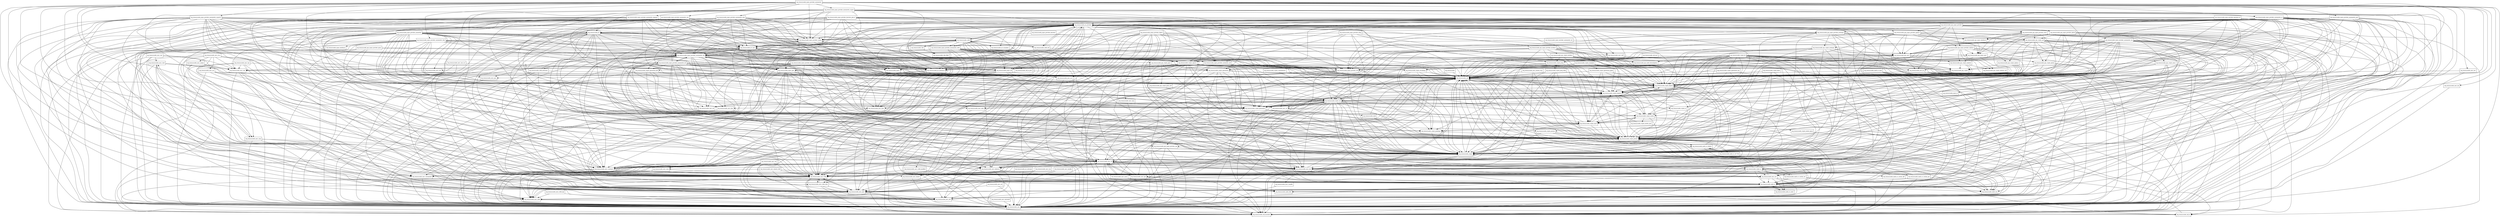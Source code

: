 digraph bcprov_jdk15on_1_62_package_dependencies {
  node [shape = box, fontsize=10.0];
  org_bouncycastle -> org_bouncycastle_util;
  org_bouncycastle_asn1 -> org_bouncycastle_util;
  org_bouncycastle_asn1 -> org_bouncycastle_util_encoders;
  org_bouncycastle_asn1 -> org_bouncycastle_util_io;
  org_bouncycastle_asn1_anssi -> org_bouncycastle_asn1;
  org_bouncycastle_asn1_anssi -> org_bouncycastle_asn1_x9;
  org_bouncycastle_asn1_anssi -> org_bouncycastle_math_ec;
  org_bouncycastle_asn1_anssi -> org_bouncycastle_util;
  org_bouncycastle_asn1_anssi -> org_bouncycastle_util_encoders;
  org_bouncycastle_asn1_bc -> org_bouncycastle_asn1;
  org_bouncycastle_asn1_bc -> org_bouncycastle_asn1_pkcs;
  org_bouncycastle_asn1_bc -> org_bouncycastle_asn1_x500;
  org_bouncycastle_asn1_bc -> org_bouncycastle_asn1_x509;
  org_bouncycastle_asn1_bc -> org_bouncycastle_util;
  org_bouncycastle_asn1_bsi -> org_bouncycastle_asn1;
  org_bouncycastle_asn1_cmc -> org_bouncycastle_asn1;
  org_bouncycastle_asn1_cmc -> org_bouncycastle_asn1_cms;
  org_bouncycastle_asn1_cmc -> org_bouncycastle_asn1_crmf;
  org_bouncycastle_asn1_cmc -> org_bouncycastle_asn1_x500;
  org_bouncycastle_asn1_cmc -> org_bouncycastle_asn1_x509;
  org_bouncycastle_asn1_cmc -> org_bouncycastle_util;
  org_bouncycastle_asn1_cmp -> org_bouncycastle_asn1;
  org_bouncycastle_asn1_cmp -> org_bouncycastle_asn1_crmf;
  org_bouncycastle_asn1_cmp -> org_bouncycastle_asn1_pkcs;
  org_bouncycastle_asn1_cmp -> org_bouncycastle_asn1_x500;
  org_bouncycastle_asn1_cmp -> org_bouncycastle_asn1_x509;
  org_bouncycastle_asn1_cms -> org_bouncycastle_asn1;
  org_bouncycastle_asn1_cms -> org_bouncycastle_asn1_pkcs;
  org_bouncycastle_asn1_cms -> org_bouncycastle_asn1_x500;
  org_bouncycastle_asn1_cms -> org_bouncycastle_asn1_x509;
  org_bouncycastle_asn1_cms -> org_bouncycastle_util;
  org_bouncycastle_asn1_cms_ecc -> org_bouncycastle_asn1;
  org_bouncycastle_asn1_cms_ecc -> org_bouncycastle_asn1_cms;
  org_bouncycastle_asn1_cms_ecc -> org_bouncycastle_asn1_x509;
  org_bouncycastle_asn1_cms_ecc -> org_bouncycastle_util;
  org_bouncycastle_asn1_crmf -> org_bouncycastle_asn1;
  org_bouncycastle_asn1_crmf -> org_bouncycastle_asn1_cmp;
  org_bouncycastle_asn1_crmf -> org_bouncycastle_asn1_cms;
  org_bouncycastle_asn1_crmf -> org_bouncycastle_asn1_pkcs;
  org_bouncycastle_asn1_crmf -> org_bouncycastle_asn1_x500;
  org_bouncycastle_asn1_crmf -> org_bouncycastle_asn1_x509;
  org_bouncycastle_asn1_crmf -> org_bouncycastle_util;
  org_bouncycastle_asn1_cryptlib -> org_bouncycastle_asn1;
  org_bouncycastle_asn1_cryptopro -> org_bouncycastle_asn1;
  org_bouncycastle_asn1_cryptopro -> org_bouncycastle_asn1_rosstandart;
  org_bouncycastle_asn1_cryptopro -> org_bouncycastle_asn1_x509;
  org_bouncycastle_asn1_cryptopro -> org_bouncycastle_crypto_params;
  org_bouncycastle_asn1_cryptopro -> org_bouncycastle_math_ec;
  org_bouncycastle_asn1_cryptopro -> org_bouncycastle_util;
  org_bouncycastle_asn1_dvcs -> org_bouncycastle_asn1;
  org_bouncycastle_asn1_dvcs -> org_bouncycastle_asn1_cmp;
  org_bouncycastle_asn1_dvcs -> org_bouncycastle_asn1_cms;
  org_bouncycastle_asn1_dvcs -> org_bouncycastle_asn1_ess;
  org_bouncycastle_asn1_dvcs -> org_bouncycastle_asn1_ocsp;
  org_bouncycastle_asn1_dvcs -> org_bouncycastle_asn1_smime;
  org_bouncycastle_asn1_dvcs -> org_bouncycastle_asn1_x509;
  org_bouncycastle_asn1_dvcs -> org_bouncycastle_util;
  org_bouncycastle_asn1_eac -> org_bouncycastle_asn1;
  org_bouncycastle_asn1_eac -> org_bouncycastle_util;
  org_bouncycastle_asn1_edec -> org_bouncycastle_asn1;
  org_bouncycastle_asn1_esf -> org_bouncycastle_asn1;
  org_bouncycastle_asn1_esf -> org_bouncycastle_asn1_ocsp;
  org_bouncycastle_asn1_esf -> org_bouncycastle_asn1_oiw;
  org_bouncycastle_asn1_esf -> org_bouncycastle_asn1_pkcs;
  org_bouncycastle_asn1_esf -> org_bouncycastle_asn1_x500;
  org_bouncycastle_asn1_esf -> org_bouncycastle_asn1_x509;
  org_bouncycastle_asn1_ess -> org_bouncycastle_asn1;
  org_bouncycastle_asn1_ess -> org_bouncycastle_asn1_nist;
  org_bouncycastle_asn1_ess -> org_bouncycastle_asn1_oiw;
  org_bouncycastle_asn1_ess -> org_bouncycastle_asn1_x509;
  org_bouncycastle_asn1_ess -> org_bouncycastle_util;
  org_bouncycastle_asn1_est -> org_bouncycastle_asn1;
  org_bouncycastle_asn1_est -> org_bouncycastle_asn1_pkcs;
  org_bouncycastle_asn1_gm -> org_bouncycastle_asn1;
  org_bouncycastle_asn1_gm -> org_bouncycastle_asn1_x9;
  org_bouncycastle_asn1_gm -> org_bouncycastle_math_ec;
  org_bouncycastle_asn1_gm -> org_bouncycastle_util;
  org_bouncycastle_asn1_gm -> org_bouncycastle_util_encoders;
  org_bouncycastle_asn1_gnu -> org_bouncycastle_asn1;
  org_bouncycastle_asn1_iana -> org_bouncycastle_asn1;
  org_bouncycastle_asn1_icao -> org_bouncycastle_asn1;
  org_bouncycastle_asn1_icao -> org_bouncycastle_asn1_x509;
  org_bouncycastle_asn1_isismtt -> org_bouncycastle_asn1;
  org_bouncycastle_asn1_isismtt_ocsp -> org_bouncycastle_asn1;
  org_bouncycastle_asn1_isismtt_ocsp -> org_bouncycastle_asn1_x509;
  org_bouncycastle_asn1_isismtt_ocsp -> org_bouncycastle_util;
  org_bouncycastle_asn1_isismtt_x509 -> org_bouncycastle_asn1;
  org_bouncycastle_asn1_isismtt_x509 -> org_bouncycastle_asn1_isismtt;
  org_bouncycastle_asn1_isismtt_x509 -> org_bouncycastle_asn1_x500;
  org_bouncycastle_asn1_isismtt_x509 -> org_bouncycastle_asn1_x509;
  org_bouncycastle_asn1_iso -> org_bouncycastle_asn1;
  org_bouncycastle_asn1_kisa -> org_bouncycastle_asn1;
  org_bouncycastle_asn1_microsoft -> org_bouncycastle_asn1;
  org_bouncycastle_asn1_misc -> org_bouncycastle_asn1;
  org_bouncycastle_asn1_misc -> org_bouncycastle_util;
  org_bouncycastle_asn1_mozilla -> org_bouncycastle_asn1;
  org_bouncycastle_asn1_mozilla -> org_bouncycastle_asn1_x509;
  org_bouncycastle_asn1_nist -> org_bouncycastle_asn1;
  org_bouncycastle_asn1_nist -> org_bouncycastle_asn1_sec;
  org_bouncycastle_asn1_nist -> org_bouncycastle_asn1_x9;
  org_bouncycastle_asn1_nist -> org_bouncycastle_util;
  org_bouncycastle_asn1_nsri -> org_bouncycastle_asn1;
  org_bouncycastle_asn1_ntt -> org_bouncycastle_asn1;
  org_bouncycastle_asn1_ocsp -> org_bouncycastle_asn1;
  org_bouncycastle_asn1_ocsp -> org_bouncycastle_asn1_x500;
  org_bouncycastle_asn1_ocsp -> org_bouncycastle_asn1_x509;
  org_bouncycastle_asn1_oiw -> org_bouncycastle_asn1;
  org_bouncycastle_asn1_pkcs -> org_bouncycastle_asn1;
  org_bouncycastle_asn1_pkcs -> org_bouncycastle_asn1_oiw;
  org_bouncycastle_asn1_pkcs -> org_bouncycastle_asn1_x500;
  org_bouncycastle_asn1_pkcs -> org_bouncycastle_asn1_x509;
  org_bouncycastle_asn1_pkcs -> org_bouncycastle_util;
  org_bouncycastle_asn1_rosstandart -> org_bouncycastle_asn1;
  org_bouncycastle_asn1_sec -> org_bouncycastle_asn1;
  org_bouncycastle_asn1_sec -> org_bouncycastle_asn1_x9;
  org_bouncycastle_asn1_sec -> org_bouncycastle_math_ec;
  org_bouncycastle_asn1_sec -> org_bouncycastle_math_ec_endo;
  org_bouncycastle_asn1_sec -> org_bouncycastle_util;
  org_bouncycastle_asn1_sec -> org_bouncycastle_util_encoders;
  org_bouncycastle_asn1_smime -> org_bouncycastle_asn1;
  org_bouncycastle_asn1_smime -> org_bouncycastle_asn1_cms;
  org_bouncycastle_asn1_smime -> org_bouncycastle_asn1_nist;
  org_bouncycastle_asn1_smime -> org_bouncycastle_asn1_pkcs;
  org_bouncycastle_asn1_teletrust -> org_bouncycastle_asn1;
  org_bouncycastle_asn1_teletrust -> org_bouncycastle_asn1_x9;
  org_bouncycastle_asn1_teletrust -> org_bouncycastle_math_ec;
  org_bouncycastle_asn1_teletrust -> org_bouncycastle_util;
  org_bouncycastle_asn1_teletrust -> org_bouncycastle_util_encoders;
  org_bouncycastle_asn1_tsp -> org_bouncycastle_asn1;
  org_bouncycastle_asn1_tsp -> org_bouncycastle_asn1_cmp;
  org_bouncycastle_asn1_tsp -> org_bouncycastle_asn1_cms;
  org_bouncycastle_asn1_tsp -> org_bouncycastle_asn1_pkcs;
  org_bouncycastle_asn1_tsp -> org_bouncycastle_asn1_x509;
  org_bouncycastle_asn1_tsp -> org_bouncycastle_util;
  org_bouncycastle_asn1_ua -> org_bouncycastle_asn1;
  org_bouncycastle_asn1_ua -> org_bouncycastle_crypto_params;
  org_bouncycastle_asn1_ua -> org_bouncycastle_math_ec;
  org_bouncycastle_asn1_ua -> org_bouncycastle_math_field;
  org_bouncycastle_asn1_ua -> org_bouncycastle_util;
  org_bouncycastle_asn1_util -> org_bouncycastle_asn1;
  org_bouncycastle_asn1_util -> org_bouncycastle_util;
  org_bouncycastle_asn1_util -> org_bouncycastle_util_encoders;
  org_bouncycastle_asn1_x500 -> org_bouncycastle_asn1;
  org_bouncycastle_asn1_x500 -> org_bouncycastle_asn1_x500_style;
  org_bouncycastle_asn1_x500_style -> org_bouncycastle_asn1;
  org_bouncycastle_asn1_x500_style -> org_bouncycastle_asn1_pkcs;
  org_bouncycastle_asn1_x500_style -> org_bouncycastle_asn1_x500;
  org_bouncycastle_asn1_x500_style -> org_bouncycastle_asn1_x509;
  org_bouncycastle_asn1_x500_style -> org_bouncycastle_util;
  org_bouncycastle_asn1_x500_style -> org_bouncycastle_util_encoders;
  org_bouncycastle_asn1_x509 -> org_bouncycastle_asn1;
  org_bouncycastle_asn1_x509 -> org_bouncycastle_asn1_pkcs;
  org_bouncycastle_asn1_x509 -> org_bouncycastle_asn1_x500;
  org_bouncycastle_asn1_x509 -> org_bouncycastle_asn1_x500_style;
  org_bouncycastle_asn1_x509 -> org_bouncycastle_crypto;
  org_bouncycastle_asn1_x509 -> org_bouncycastle_crypto_digests;
  org_bouncycastle_asn1_x509 -> org_bouncycastle_util;
  org_bouncycastle_asn1_x509 -> org_bouncycastle_util_encoders;
  org_bouncycastle_asn1_x509_qualified -> org_bouncycastle_asn1;
  org_bouncycastle_asn1_x509_qualified -> org_bouncycastle_asn1_x509;
  org_bouncycastle_asn1_x509_sigi -> org_bouncycastle_asn1;
  org_bouncycastle_asn1_x509_sigi -> org_bouncycastle_asn1_x500;
  org_bouncycastle_asn1_x9 -> org_bouncycastle_asn1;
  org_bouncycastle_asn1_x9 -> org_bouncycastle_asn1_anssi;
  org_bouncycastle_asn1_x9 -> org_bouncycastle_asn1_cryptopro;
  org_bouncycastle_asn1_x9 -> org_bouncycastle_asn1_gm;
  org_bouncycastle_asn1_x9 -> org_bouncycastle_asn1_nist;
  org_bouncycastle_asn1_x9 -> org_bouncycastle_asn1_sec;
  org_bouncycastle_asn1_x9 -> org_bouncycastle_asn1_teletrust;
  org_bouncycastle_asn1_x9 -> org_bouncycastle_crypto_ec;
  org_bouncycastle_asn1_x9 -> org_bouncycastle_crypto_params;
  org_bouncycastle_asn1_x9 -> org_bouncycastle_math_ec;
  org_bouncycastle_asn1_x9 -> org_bouncycastle_math_field;
  org_bouncycastle_asn1_x9 -> org_bouncycastle_util;
  org_bouncycastle_asn1_x9 -> org_bouncycastle_util_encoders;
  org_bouncycastle_crypto -> org_bouncycastle_asn1_x9;
  org_bouncycastle_crypto -> org_bouncycastle_crypto_params;
  org_bouncycastle_crypto -> org_bouncycastle_util;
  org_bouncycastle_crypto -> org_bouncycastle_util_encoders;
  org_bouncycastle_crypto_agreement -> org_bouncycastle_crypto;
  org_bouncycastle_crypto_agreement -> org_bouncycastle_crypto_digests;
  org_bouncycastle_crypto_agreement -> org_bouncycastle_crypto_generators;
  org_bouncycastle_crypto_agreement -> org_bouncycastle_crypto_params;
  org_bouncycastle_crypto_agreement -> org_bouncycastle_math_ec;
  org_bouncycastle_crypto_agreement -> org_bouncycastle_util;
  org_bouncycastle_crypto_agreement -> org_bouncycastle_util_encoders;
  org_bouncycastle_crypto_agreement_jpake -> org_bouncycastle_crypto;
  org_bouncycastle_crypto_agreement_jpake -> org_bouncycastle_crypto_digests;
  org_bouncycastle_crypto_agreement_jpake -> org_bouncycastle_crypto_macs;
  org_bouncycastle_crypto_agreement_jpake -> org_bouncycastle_crypto_params;
  org_bouncycastle_crypto_agreement_jpake -> org_bouncycastle_util;
  org_bouncycastle_crypto_agreement_kdf -> org_bouncycastle_asn1;
  org_bouncycastle_crypto_agreement_kdf -> org_bouncycastle_asn1_x509;
  org_bouncycastle_crypto_agreement_kdf -> org_bouncycastle_crypto;
  org_bouncycastle_crypto_agreement_kdf -> org_bouncycastle_crypto_generators;
  org_bouncycastle_crypto_agreement_kdf -> org_bouncycastle_crypto_params;
  org_bouncycastle_crypto_agreement_kdf -> org_bouncycastle_util;
  org_bouncycastle_crypto_agreement_srp -> org_bouncycastle_crypto;
  org_bouncycastle_crypto_agreement_srp -> org_bouncycastle_crypto_params;
  org_bouncycastle_crypto_agreement_srp -> org_bouncycastle_util;
  org_bouncycastle_crypto_agreement_srp -> org_bouncycastle_util_encoders;
  org_bouncycastle_crypto_commitments -> org_bouncycastle_crypto;
  org_bouncycastle_crypto_commitments -> org_bouncycastle_util;
  org_bouncycastle_crypto_digests -> org_bouncycastle_crypto;
  org_bouncycastle_crypto_digests -> org_bouncycastle_crypto_engines;
  org_bouncycastle_crypto_digests -> org_bouncycastle_crypto_params;
  org_bouncycastle_crypto_digests -> org_bouncycastle_util;
  org_bouncycastle_crypto_ec -> org_bouncycastle_asn1;
  org_bouncycastle_crypto_ec -> org_bouncycastle_asn1_cryptlib;
  org_bouncycastle_crypto_ec -> org_bouncycastle_asn1_gm;
  org_bouncycastle_crypto_ec -> org_bouncycastle_asn1_sec;
  org_bouncycastle_crypto_ec -> org_bouncycastle_asn1_x9;
  org_bouncycastle_crypto_ec -> org_bouncycastle_crypto;
  org_bouncycastle_crypto_ec -> org_bouncycastle_crypto_params;
  org_bouncycastle_crypto_ec -> org_bouncycastle_math_ec;
  org_bouncycastle_crypto_ec -> org_bouncycastle_math_ec_custom_djb;
  org_bouncycastle_crypto_ec -> org_bouncycastle_math_ec_custom_gm;
  org_bouncycastle_crypto_ec -> org_bouncycastle_math_ec_custom_sec;
  org_bouncycastle_crypto_ec -> org_bouncycastle_math_ec_endo;
  org_bouncycastle_crypto_ec -> org_bouncycastle_util;
  org_bouncycastle_crypto_ec -> org_bouncycastle_util_encoders;
  org_bouncycastle_crypto_encodings -> org_bouncycastle_crypto;
  org_bouncycastle_crypto_encodings -> org_bouncycastle_crypto_params;
  org_bouncycastle_crypto_encodings -> org_bouncycastle_crypto_util;
  org_bouncycastle_crypto_encodings -> org_bouncycastle_util;
  org_bouncycastle_crypto_engines -> org_bouncycastle_crypto;
  org_bouncycastle_crypto_engines -> org_bouncycastle_crypto_digests;
  org_bouncycastle_crypto_engines -> org_bouncycastle_crypto_generators;
  org_bouncycastle_crypto_engines -> org_bouncycastle_crypto_macs;
  org_bouncycastle_crypto_engines -> org_bouncycastle_crypto_modes;
  org_bouncycastle_crypto_engines -> org_bouncycastle_crypto_params;
  org_bouncycastle_crypto_engines -> org_bouncycastle_crypto_util;
  org_bouncycastle_crypto_engines -> org_bouncycastle_math_ec;
  org_bouncycastle_crypto_engines -> org_bouncycastle_util;
  org_bouncycastle_crypto_engines -> org_bouncycastle_util_encoders;
  org_bouncycastle_crypto_examples -> org_bouncycastle_crypto;
  org_bouncycastle_crypto_examples -> org_bouncycastle_crypto_agreement_jpake;
  org_bouncycastle_crypto_examples -> org_bouncycastle_crypto_digests;
  org_bouncycastle_crypto_examples -> org_bouncycastle_crypto_engines;
  org_bouncycastle_crypto_examples -> org_bouncycastle_crypto_generators;
  org_bouncycastle_crypto_examples -> org_bouncycastle_crypto_modes;
  org_bouncycastle_crypto_examples -> org_bouncycastle_crypto_paddings;
  org_bouncycastle_crypto_examples -> org_bouncycastle_crypto_params;
  org_bouncycastle_crypto_examples -> org_bouncycastle_util_encoders;
  org_bouncycastle_crypto_generators -> org_bouncycastle_crypto;
  org_bouncycastle_crypto_generators -> org_bouncycastle_crypto_digests;
  org_bouncycastle_crypto_generators -> org_bouncycastle_crypto_engines;
  org_bouncycastle_crypto_generators -> org_bouncycastle_crypto_macs;
  org_bouncycastle_crypto_generators -> org_bouncycastle_crypto_params;
  org_bouncycastle_crypto_generators -> org_bouncycastle_crypto_util;
  org_bouncycastle_crypto_generators -> org_bouncycastle_math;
  org_bouncycastle_crypto_generators -> org_bouncycastle_math_ec;
  org_bouncycastle_crypto_generators -> org_bouncycastle_util;
  org_bouncycastle_crypto_generators -> org_bouncycastle_util_encoders;
  org_bouncycastle_crypto_io -> org_bouncycastle_crypto;
  org_bouncycastle_crypto_io -> org_bouncycastle_crypto_modes;
  org_bouncycastle_crypto_io -> org_bouncycastle_util;
  org_bouncycastle_crypto_kems -> org_bouncycastle_crypto;
  org_bouncycastle_crypto_kems -> org_bouncycastle_crypto_params;
  org_bouncycastle_crypto_kems -> org_bouncycastle_math_ec;
  org_bouncycastle_crypto_kems -> org_bouncycastle_util;
  org_bouncycastle_crypto_macs -> org_bouncycastle_crypto;
  org_bouncycastle_crypto_macs -> org_bouncycastle_crypto_digests;
  org_bouncycastle_crypto_macs -> org_bouncycastle_crypto_engines;
  org_bouncycastle_crypto_macs -> org_bouncycastle_crypto_modes;
  org_bouncycastle_crypto_macs -> org_bouncycastle_crypto_paddings;
  org_bouncycastle_crypto_macs -> org_bouncycastle_crypto_params;
  org_bouncycastle_crypto_macs -> org_bouncycastle_util;
  org_bouncycastle_crypto_modes -> org_bouncycastle_crypto;
  org_bouncycastle_crypto_modes -> org_bouncycastle_crypto_macs;
  org_bouncycastle_crypto_modes -> org_bouncycastle_crypto_modes_gcm;
  org_bouncycastle_crypto_modes -> org_bouncycastle_crypto_modes_kgcm;
  org_bouncycastle_crypto_modes -> org_bouncycastle_crypto_params;
  org_bouncycastle_crypto_modes -> org_bouncycastle_util;
  org_bouncycastle_crypto_modes_gcm -> org_bouncycastle_math_raw;
  org_bouncycastle_crypto_modes_gcm -> org_bouncycastle_util;
  org_bouncycastle_crypto_modes_kgcm -> org_bouncycastle_math_raw;
  org_bouncycastle_crypto_paddings -> org_bouncycastle_crypto;
  org_bouncycastle_crypto_paddings -> org_bouncycastle_crypto_params;
  org_bouncycastle_crypto_params -> org_bouncycastle_asn1;
  org_bouncycastle_crypto_params -> org_bouncycastle_crypto;
  org_bouncycastle_crypto_params -> org_bouncycastle_math_ec;
  org_bouncycastle_crypto_params -> org_bouncycastle_math_ec_rfc7748;
  org_bouncycastle_crypto_params -> org_bouncycastle_math_ec_rfc8032;
  org_bouncycastle_crypto_params -> org_bouncycastle_util;
  org_bouncycastle_crypto_params -> org_bouncycastle_util_io;
  org_bouncycastle_crypto_parsers -> org_bouncycastle_crypto;
  org_bouncycastle_crypto_parsers -> org_bouncycastle_crypto_params;
  org_bouncycastle_crypto_parsers -> org_bouncycastle_math_ec;
  org_bouncycastle_crypto_parsers -> org_bouncycastle_util_io;
  org_bouncycastle_crypto_prng -> org_bouncycastle_crypto;
  org_bouncycastle_crypto_prng -> org_bouncycastle_crypto_params;
  org_bouncycastle_crypto_prng -> org_bouncycastle_crypto_prng_drbg;
  org_bouncycastle_crypto_prng -> org_bouncycastle_util;
  org_bouncycastle_crypto_prng_drbg -> org_bouncycastle_asn1_nist;
  org_bouncycastle_crypto_prng_drbg -> org_bouncycastle_asn1_x9;
  org_bouncycastle_crypto_prng_drbg -> org_bouncycastle_crypto;
  org_bouncycastle_crypto_prng_drbg -> org_bouncycastle_crypto_params;
  org_bouncycastle_crypto_prng_drbg -> org_bouncycastle_crypto_prng;
  org_bouncycastle_crypto_prng_drbg -> org_bouncycastle_math_ec;
  org_bouncycastle_crypto_prng_drbg -> org_bouncycastle_util;
  org_bouncycastle_crypto_prng_drbg -> org_bouncycastle_util_encoders;
  org_bouncycastle_crypto_signers -> org_bouncycastle_asn1;
  org_bouncycastle_crypto_signers -> org_bouncycastle_asn1_nist;
  org_bouncycastle_crypto_signers -> org_bouncycastle_asn1_pkcs;
  org_bouncycastle_crypto_signers -> org_bouncycastle_asn1_teletrust;
  org_bouncycastle_crypto_signers -> org_bouncycastle_asn1_x509;
  org_bouncycastle_crypto_signers -> org_bouncycastle_crypto;
  org_bouncycastle_crypto_signers -> org_bouncycastle_crypto_digests;
  org_bouncycastle_crypto_signers -> org_bouncycastle_crypto_encodings;
  org_bouncycastle_crypto_signers -> org_bouncycastle_crypto_engines;
  org_bouncycastle_crypto_signers -> org_bouncycastle_crypto_generators;
  org_bouncycastle_crypto_signers -> org_bouncycastle_crypto_macs;
  org_bouncycastle_crypto_signers -> org_bouncycastle_crypto_params;
  org_bouncycastle_crypto_signers -> org_bouncycastle_math_ec;
  org_bouncycastle_crypto_signers -> org_bouncycastle_math_ec_rfc8032;
  org_bouncycastle_crypto_signers -> org_bouncycastle_util;
  org_bouncycastle_crypto_signers -> org_bouncycastle_util_encoders;
  org_bouncycastle_crypto_tls -> org_bouncycastle_asn1;
  org_bouncycastle_crypto_tls -> org_bouncycastle_asn1_nist;
  org_bouncycastle_crypto_tls -> org_bouncycastle_asn1_ocsp;
  org_bouncycastle_crypto_tls -> org_bouncycastle_asn1_pkcs;
  org_bouncycastle_crypto_tls -> org_bouncycastle_asn1_x500;
  org_bouncycastle_crypto_tls -> org_bouncycastle_asn1_x509;
  org_bouncycastle_crypto_tls -> org_bouncycastle_asn1_x9;
  org_bouncycastle_crypto_tls -> org_bouncycastle_crypto;
  org_bouncycastle_crypto_tls -> org_bouncycastle_crypto_agreement;
  org_bouncycastle_crypto_tls -> org_bouncycastle_crypto_agreement_srp;
  org_bouncycastle_crypto_tls -> org_bouncycastle_crypto_digests;
  org_bouncycastle_crypto_tls -> org_bouncycastle_crypto_ec;
  org_bouncycastle_crypto_tls -> org_bouncycastle_crypto_encodings;
  org_bouncycastle_crypto_tls -> org_bouncycastle_crypto_engines;
  org_bouncycastle_crypto_tls -> org_bouncycastle_crypto_generators;
  org_bouncycastle_crypto_tls -> org_bouncycastle_crypto_macs;
  org_bouncycastle_crypto_tls -> org_bouncycastle_crypto_modes;
  org_bouncycastle_crypto_tls -> org_bouncycastle_crypto_params;
  org_bouncycastle_crypto_tls -> org_bouncycastle_crypto_prng;
  org_bouncycastle_crypto_tls -> org_bouncycastle_crypto_signers;
  org_bouncycastle_crypto_tls -> org_bouncycastle_crypto_util;
  org_bouncycastle_crypto_tls -> org_bouncycastle_math_ec;
  org_bouncycastle_crypto_tls -> org_bouncycastle_math_field;
  org_bouncycastle_crypto_tls -> org_bouncycastle_util;
  org_bouncycastle_crypto_tls -> org_bouncycastle_util_encoders;
  org_bouncycastle_crypto_tls -> org_bouncycastle_util_io;
  org_bouncycastle_crypto_util -> org_bouncycastle_asn1;
  org_bouncycastle_crypto_util -> org_bouncycastle_asn1_cryptopro;
  org_bouncycastle_crypto_util -> org_bouncycastle_asn1_edec;
  org_bouncycastle_crypto_util -> org_bouncycastle_asn1_gm;
  org_bouncycastle_crypto_util -> org_bouncycastle_asn1_kisa;
  org_bouncycastle_crypto_util -> org_bouncycastle_asn1_misc;
  org_bouncycastle_crypto_util -> org_bouncycastle_asn1_nist;
  org_bouncycastle_crypto_util -> org_bouncycastle_asn1_ntt;
  org_bouncycastle_crypto_util -> org_bouncycastle_asn1_oiw;
  org_bouncycastle_crypto_util -> org_bouncycastle_asn1_pkcs;
  org_bouncycastle_crypto_util -> org_bouncycastle_asn1_rosstandart;
  org_bouncycastle_crypto_util -> org_bouncycastle_asn1_sec;
  org_bouncycastle_crypto_util -> org_bouncycastle_asn1_ua;
  org_bouncycastle_crypto_util -> org_bouncycastle_asn1_x509;
  org_bouncycastle_crypto_util -> org_bouncycastle_asn1_x9;
  org_bouncycastle_crypto_util -> org_bouncycastle_crypto;
  org_bouncycastle_crypto_util -> org_bouncycastle_crypto_digests;
  org_bouncycastle_crypto_util -> org_bouncycastle_crypto_ec;
  org_bouncycastle_crypto_util -> org_bouncycastle_crypto_engines;
  org_bouncycastle_crypto_util -> org_bouncycastle_crypto_generators;
  org_bouncycastle_crypto_util -> org_bouncycastle_crypto_io;
  org_bouncycastle_crypto_util -> org_bouncycastle_crypto_modes;
  org_bouncycastle_crypto_util -> org_bouncycastle_crypto_paddings;
  org_bouncycastle_crypto_util -> org_bouncycastle_crypto_params;
  org_bouncycastle_crypto_util -> org_bouncycastle_math_ec;
  org_bouncycastle_crypto_util -> org_bouncycastle_math_ec_custom_sec;
  org_bouncycastle_crypto_util -> org_bouncycastle_util;
  org_bouncycastle_crypto_util -> org_bouncycastle_util_io;
  org_bouncycastle_i18n -> org_bouncycastle_i18n_filter;
  org_bouncycastle_jcajce -> org_bouncycastle_asn1;
  org_bouncycastle_jcajce -> org_bouncycastle_asn1_x509;
  org_bouncycastle_jcajce -> org_bouncycastle_crypto;
  org_bouncycastle_jcajce -> org_bouncycastle_crypto_util;
  org_bouncycastle_jcajce -> org_bouncycastle_util;
  org_bouncycastle_jcajce_io -> org_bouncycastle_crypto_io;
  org_bouncycastle_jcajce_provider_asymmetric -> org_bouncycastle_asn1;
  org_bouncycastle_jcajce_provider_asymmetric -> org_bouncycastle_asn1_bsi;
  org_bouncycastle_jcajce_provider_asymmetric -> org_bouncycastle_asn1_cryptopro;
  org_bouncycastle_jcajce_provider_asymmetric -> org_bouncycastle_asn1_eac;
  org_bouncycastle_jcajce_provider_asymmetric -> org_bouncycastle_asn1_edec;
  org_bouncycastle_jcajce_provider_asymmetric -> org_bouncycastle_asn1_gm;
  org_bouncycastle_jcajce_provider_asymmetric -> org_bouncycastle_asn1_nist;
  org_bouncycastle_jcajce_provider_asymmetric -> org_bouncycastle_asn1_oiw;
  org_bouncycastle_jcajce_provider_asymmetric -> org_bouncycastle_asn1_pkcs;
  org_bouncycastle_jcajce_provider_asymmetric -> org_bouncycastle_asn1_rosstandart;
  org_bouncycastle_jcajce_provider_asymmetric -> org_bouncycastle_asn1_sec;
  org_bouncycastle_jcajce_provider_asymmetric -> org_bouncycastle_asn1_teletrust;
  org_bouncycastle_jcajce_provider_asymmetric -> org_bouncycastle_asn1_ua;
  org_bouncycastle_jcajce_provider_asymmetric -> org_bouncycastle_asn1_x509;
  org_bouncycastle_jcajce_provider_asymmetric -> org_bouncycastle_asn1_x9;
  org_bouncycastle_jcajce_provider_asymmetric -> org_bouncycastle_jcajce_provider_asymmetric_dh;
  org_bouncycastle_jcajce_provider_asymmetric -> org_bouncycastle_jcajce_provider_asymmetric_dsa;
  org_bouncycastle_jcajce_provider_asymmetric -> org_bouncycastle_jcajce_provider_asymmetric_dstu;
  org_bouncycastle_jcajce_provider_asymmetric -> org_bouncycastle_jcajce_provider_asymmetric_ec;
  org_bouncycastle_jcajce_provider_asymmetric -> org_bouncycastle_jcajce_provider_asymmetric_ecgost;
  org_bouncycastle_jcajce_provider_asymmetric -> org_bouncycastle_jcajce_provider_asymmetric_ecgost12;
  org_bouncycastle_jcajce_provider_asymmetric -> org_bouncycastle_jcajce_provider_asymmetric_edec;
  org_bouncycastle_jcajce_provider_asymmetric -> org_bouncycastle_jcajce_provider_asymmetric_elgamal;
  org_bouncycastle_jcajce_provider_asymmetric -> org_bouncycastle_jcajce_provider_asymmetric_gost;
  org_bouncycastle_jcajce_provider_asymmetric -> org_bouncycastle_jcajce_provider_asymmetric_rsa;
  org_bouncycastle_jcajce_provider_asymmetric -> org_bouncycastle_jcajce_provider_config;
  org_bouncycastle_jcajce_provider_asymmetric -> org_bouncycastle_jcajce_provider_util;
  org_bouncycastle_jcajce_provider_asymmetric -> org_bouncycastle_util;
  org_bouncycastle_jcajce_provider_asymmetric_dh -> org_bouncycastle_asn1;
  org_bouncycastle_jcajce_provider_asymmetric_dh -> org_bouncycastle_asn1_pkcs;
  org_bouncycastle_jcajce_provider_asymmetric_dh -> org_bouncycastle_asn1_x509;
  org_bouncycastle_jcajce_provider_asymmetric_dh -> org_bouncycastle_asn1_x9;
  org_bouncycastle_jcajce_provider_asymmetric_dh -> org_bouncycastle_crypto;
  org_bouncycastle_jcajce_provider_asymmetric_dh -> org_bouncycastle_crypto_agreement;
  org_bouncycastle_jcajce_provider_asymmetric_dh -> org_bouncycastle_crypto_agreement_kdf;
  org_bouncycastle_jcajce_provider_asymmetric_dh -> org_bouncycastle_crypto_engines;
  org_bouncycastle_jcajce_provider_asymmetric_dh -> org_bouncycastle_crypto_generators;
  org_bouncycastle_jcajce_provider_asymmetric_dh -> org_bouncycastle_crypto_macs;
  org_bouncycastle_jcajce_provider_asymmetric_dh -> org_bouncycastle_crypto_modes;
  org_bouncycastle_jcajce_provider_asymmetric_dh -> org_bouncycastle_crypto_paddings;
  org_bouncycastle_jcajce_provider_asymmetric_dh -> org_bouncycastle_crypto_params;
  org_bouncycastle_jcajce_provider_asymmetric_dh -> org_bouncycastle_crypto_parsers;
  org_bouncycastle_jcajce_provider_asymmetric_dh -> org_bouncycastle_crypto_util;
  org_bouncycastle_jcajce_provider_asymmetric_dh -> org_bouncycastle_jcajce_provider_asymmetric_util;
  org_bouncycastle_jcajce_provider_asymmetric_dh -> org_bouncycastle_jcajce_provider_config;
  org_bouncycastle_jcajce_provider_asymmetric_dh -> org_bouncycastle_jcajce_provider_util;
  org_bouncycastle_jcajce_provider_asymmetric_dh -> org_bouncycastle_jcajce_spec;
  org_bouncycastle_jcajce_provider_asymmetric_dh -> org_bouncycastle_jcajce_util;
  org_bouncycastle_jcajce_provider_asymmetric_dh -> org_bouncycastle_jce_interfaces;
  org_bouncycastle_jcajce_provider_asymmetric_dh -> org_bouncycastle_jce_provider;
  org_bouncycastle_jcajce_provider_asymmetric_dh -> org_bouncycastle_jce_spec;
  org_bouncycastle_jcajce_provider_asymmetric_dh -> org_bouncycastle_util;
  org_bouncycastle_jcajce_provider_asymmetric_dsa -> org_bouncycastle_asn1;
  org_bouncycastle_jcajce_provider_asymmetric_dsa -> org_bouncycastle_asn1_oiw;
  org_bouncycastle_jcajce_provider_asymmetric_dsa -> org_bouncycastle_asn1_pkcs;
  org_bouncycastle_jcajce_provider_asymmetric_dsa -> org_bouncycastle_asn1_x509;
  org_bouncycastle_jcajce_provider_asymmetric_dsa -> org_bouncycastle_asn1_x9;
  org_bouncycastle_jcajce_provider_asymmetric_dsa -> org_bouncycastle_crypto;
  org_bouncycastle_jcajce_provider_asymmetric_dsa -> org_bouncycastle_crypto_digests;
  org_bouncycastle_jcajce_provider_asymmetric_dsa -> org_bouncycastle_crypto_generators;
  org_bouncycastle_jcajce_provider_asymmetric_dsa -> org_bouncycastle_crypto_params;
  org_bouncycastle_jcajce_provider_asymmetric_dsa -> org_bouncycastle_crypto_signers;
  org_bouncycastle_jcajce_provider_asymmetric_dsa -> org_bouncycastle_crypto_util;
  org_bouncycastle_jcajce_provider_asymmetric_dsa -> org_bouncycastle_jcajce_provider_asymmetric_util;
  org_bouncycastle_jcajce_provider_asymmetric_dsa -> org_bouncycastle_jcajce_provider_config;
  org_bouncycastle_jcajce_provider_asymmetric_dsa -> org_bouncycastle_jce_interfaces;
  org_bouncycastle_jcajce_provider_asymmetric_dsa -> org_bouncycastle_jce_provider;
  org_bouncycastle_jcajce_provider_asymmetric_dsa -> org_bouncycastle_jce_spec;
  org_bouncycastle_jcajce_provider_asymmetric_dsa -> org_bouncycastle_util;
  org_bouncycastle_jcajce_provider_asymmetric_dstu -> org_bouncycastle_asn1;
  org_bouncycastle_jcajce_provider_asymmetric_dstu -> org_bouncycastle_asn1_pkcs;
  org_bouncycastle_jcajce_provider_asymmetric_dstu -> org_bouncycastle_asn1_sec;
  org_bouncycastle_jcajce_provider_asymmetric_dstu -> org_bouncycastle_asn1_ua;
  org_bouncycastle_jcajce_provider_asymmetric_dstu -> org_bouncycastle_asn1_x509;
  org_bouncycastle_jcajce_provider_asymmetric_dstu -> org_bouncycastle_asn1_x9;
  org_bouncycastle_jcajce_provider_asymmetric_dstu -> org_bouncycastle_crypto;
  org_bouncycastle_jcajce_provider_asymmetric_dstu -> org_bouncycastle_crypto_digests;
  org_bouncycastle_jcajce_provider_asymmetric_dstu -> org_bouncycastle_crypto_generators;
  org_bouncycastle_jcajce_provider_asymmetric_dstu -> org_bouncycastle_crypto_params;
  org_bouncycastle_jcajce_provider_asymmetric_dstu -> org_bouncycastle_crypto_signers;
  org_bouncycastle_jcajce_provider_asymmetric_dstu -> org_bouncycastle_jcajce_provider_asymmetric_util;
  org_bouncycastle_jcajce_provider_asymmetric_dstu -> org_bouncycastle_jcajce_provider_config;
  org_bouncycastle_jcajce_provider_asymmetric_dstu -> org_bouncycastle_jcajce_spec;
  org_bouncycastle_jcajce_provider_asymmetric_dstu -> org_bouncycastle_jce_interfaces;
  org_bouncycastle_jcajce_provider_asymmetric_dstu -> org_bouncycastle_jce_provider;
  org_bouncycastle_jcajce_provider_asymmetric_dstu -> org_bouncycastle_jce_spec;
  org_bouncycastle_jcajce_provider_asymmetric_dstu -> org_bouncycastle_math_ec;
  org_bouncycastle_jcajce_provider_asymmetric_ec -> org_bouncycastle_asn1;
  org_bouncycastle_jcajce_provider_asymmetric_ec -> org_bouncycastle_asn1_pkcs;
  org_bouncycastle_jcajce_provider_asymmetric_ec -> org_bouncycastle_asn1_sec;
  org_bouncycastle_jcajce_provider_asymmetric_ec -> org_bouncycastle_asn1_x509;
  org_bouncycastle_jcajce_provider_asymmetric_ec -> org_bouncycastle_asn1_x9;
  org_bouncycastle_jcajce_provider_asymmetric_ec -> org_bouncycastle_crypto;
  org_bouncycastle_jcajce_provider_asymmetric_ec -> org_bouncycastle_crypto_agreement;
  org_bouncycastle_jcajce_provider_asymmetric_ec -> org_bouncycastle_crypto_agreement_kdf;
  org_bouncycastle_jcajce_provider_asymmetric_ec -> org_bouncycastle_crypto_digests;
  org_bouncycastle_jcajce_provider_asymmetric_ec -> org_bouncycastle_crypto_engines;
  org_bouncycastle_jcajce_provider_asymmetric_ec -> org_bouncycastle_crypto_generators;
  org_bouncycastle_jcajce_provider_asymmetric_ec -> org_bouncycastle_crypto_macs;
  org_bouncycastle_jcajce_provider_asymmetric_ec -> org_bouncycastle_crypto_modes;
  org_bouncycastle_jcajce_provider_asymmetric_ec -> org_bouncycastle_crypto_paddings;
  org_bouncycastle_jcajce_provider_asymmetric_ec -> org_bouncycastle_crypto_params;
  org_bouncycastle_jcajce_provider_asymmetric_ec -> org_bouncycastle_crypto_parsers;
  org_bouncycastle_jcajce_provider_asymmetric_ec -> org_bouncycastle_crypto_signers;
  org_bouncycastle_jcajce_provider_asymmetric_ec -> org_bouncycastle_crypto_util;
  org_bouncycastle_jcajce_provider_asymmetric_ec -> org_bouncycastle_jcajce_provider_asymmetric_util;
  org_bouncycastle_jcajce_provider_asymmetric_ec -> org_bouncycastle_jcajce_provider_config;
  org_bouncycastle_jcajce_provider_asymmetric_ec -> org_bouncycastle_jcajce_provider_util;
  org_bouncycastle_jcajce_provider_asymmetric_ec -> org_bouncycastle_jcajce_spec;
  org_bouncycastle_jcajce_provider_asymmetric_ec -> org_bouncycastle_jcajce_util;
  org_bouncycastle_jcajce_provider_asymmetric_ec -> org_bouncycastle_jce_interfaces;
  org_bouncycastle_jcajce_provider_asymmetric_ec -> org_bouncycastle_jce_provider;
  org_bouncycastle_jcajce_provider_asymmetric_ec -> org_bouncycastle_jce_spec;
  org_bouncycastle_jcajce_provider_asymmetric_ec -> org_bouncycastle_math_ec;
  org_bouncycastle_jcajce_provider_asymmetric_ec -> org_bouncycastle_util;
  org_bouncycastle_jcajce_provider_asymmetric_ecgost -> org_bouncycastle_asn1;
  org_bouncycastle_jcajce_provider_asymmetric_ecgost -> org_bouncycastle_asn1_cryptopro;
  org_bouncycastle_jcajce_provider_asymmetric_ecgost -> org_bouncycastle_asn1_pkcs;
  org_bouncycastle_jcajce_provider_asymmetric_ecgost -> org_bouncycastle_asn1_sec;
  org_bouncycastle_jcajce_provider_asymmetric_ecgost -> org_bouncycastle_asn1_x509;
  org_bouncycastle_jcajce_provider_asymmetric_ecgost -> org_bouncycastle_asn1_x9;
  org_bouncycastle_jcajce_provider_asymmetric_ecgost -> org_bouncycastle_crypto;
  org_bouncycastle_jcajce_provider_asymmetric_ecgost -> org_bouncycastle_crypto_agreement;
  org_bouncycastle_jcajce_provider_asymmetric_ecgost -> org_bouncycastle_crypto_digests;
  org_bouncycastle_jcajce_provider_asymmetric_ecgost -> org_bouncycastle_crypto_generators;
  org_bouncycastle_jcajce_provider_asymmetric_ecgost -> org_bouncycastle_crypto_params;
  org_bouncycastle_jcajce_provider_asymmetric_ecgost -> org_bouncycastle_crypto_signers;
  org_bouncycastle_jcajce_provider_asymmetric_ecgost -> org_bouncycastle_jcajce_provider_asymmetric_ec;
  org_bouncycastle_jcajce_provider_asymmetric_ecgost -> org_bouncycastle_jcajce_provider_asymmetric_util;
  org_bouncycastle_jcajce_provider_asymmetric_ecgost -> org_bouncycastle_jcajce_provider_config;
  org_bouncycastle_jcajce_provider_asymmetric_ecgost -> org_bouncycastle_jcajce_spec;
  org_bouncycastle_jcajce_provider_asymmetric_ecgost -> org_bouncycastle_jce;
  org_bouncycastle_jcajce_provider_asymmetric_ecgost -> org_bouncycastle_jce_interfaces;
  org_bouncycastle_jcajce_provider_asymmetric_ecgost -> org_bouncycastle_jce_provider;
  org_bouncycastle_jcajce_provider_asymmetric_ecgost -> org_bouncycastle_jce_spec;
  org_bouncycastle_jcajce_provider_asymmetric_ecgost -> org_bouncycastle_math_ec;
  org_bouncycastle_jcajce_provider_asymmetric_ecgost12 -> org_bouncycastle_asn1;
  org_bouncycastle_jcajce_provider_asymmetric_ecgost12 -> org_bouncycastle_asn1_cryptopro;
  org_bouncycastle_jcajce_provider_asymmetric_ecgost12 -> org_bouncycastle_asn1_pkcs;
  org_bouncycastle_jcajce_provider_asymmetric_ecgost12 -> org_bouncycastle_asn1_rosstandart;
  org_bouncycastle_jcajce_provider_asymmetric_ecgost12 -> org_bouncycastle_asn1_sec;
  org_bouncycastle_jcajce_provider_asymmetric_ecgost12 -> org_bouncycastle_asn1_x509;
  org_bouncycastle_jcajce_provider_asymmetric_ecgost12 -> org_bouncycastle_asn1_x9;
  org_bouncycastle_jcajce_provider_asymmetric_ecgost12 -> org_bouncycastle_crypto;
  org_bouncycastle_jcajce_provider_asymmetric_ecgost12 -> org_bouncycastle_crypto_agreement;
  org_bouncycastle_jcajce_provider_asymmetric_ecgost12 -> org_bouncycastle_crypto_digests;
  org_bouncycastle_jcajce_provider_asymmetric_ecgost12 -> org_bouncycastle_crypto_generators;
  org_bouncycastle_jcajce_provider_asymmetric_ecgost12 -> org_bouncycastle_crypto_params;
  org_bouncycastle_jcajce_provider_asymmetric_ecgost12 -> org_bouncycastle_crypto_signers;
  org_bouncycastle_jcajce_provider_asymmetric_ecgost12 -> org_bouncycastle_jcajce_provider_asymmetric_util;
  org_bouncycastle_jcajce_provider_asymmetric_ecgost12 -> org_bouncycastle_jcajce_provider_config;
  org_bouncycastle_jcajce_provider_asymmetric_ecgost12 -> org_bouncycastle_jcajce_spec;
  org_bouncycastle_jcajce_provider_asymmetric_ecgost12 -> org_bouncycastle_jce;
  org_bouncycastle_jcajce_provider_asymmetric_ecgost12 -> org_bouncycastle_jce_interfaces;
  org_bouncycastle_jcajce_provider_asymmetric_ecgost12 -> org_bouncycastle_jce_provider;
  org_bouncycastle_jcajce_provider_asymmetric_ecgost12 -> org_bouncycastle_jce_spec;
  org_bouncycastle_jcajce_provider_asymmetric_ecgost12 -> org_bouncycastle_math_ec;
  org_bouncycastle_jcajce_provider_asymmetric_edec -> org_bouncycastle_asn1;
  org_bouncycastle_jcajce_provider_asymmetric_edec -> org_bouncycastle_asn1_edec;
  org_bouncycastle_jcajce_provider_asymmetric_edec -> org_bouncycastle_asn1_pkcs;
  org_bouncycastle_jcajce_provider_asymmetric_edec -> org_bouncycastle_asn1_x509;
  org_bouncycastle_jcajce_provider_asymmetric_edec -> org_bouncycastle_crypto;
  org_bouncycastle_jcajce_provider_asymmetric_edec -> org_bouncycastle_crypto_agreement;
  org_bouncycastle_jcajce_provider_asymmetric_edec -> org_bouncycastle_crypto_agreement_kdf;
  org_bouncycastle_jcajce_provider_asymmetric_edec -> org_bouncycastle_crypto_generators;
  org_bouncycastle_jcajce_provider_asymmetric_edec -> org_bouncycastle_crypto_params;
  org_bouncycastle_jcajce_provider_asymmetric_edec -> org_bouncycastle_crypto_signers;
  org_bouncycastle_jcajce_provider_asymmetric_edec -> org_bouncycastle_crypto_util;
  org_bouncycastle_jcajce_provider_asymmetric_edec -> org_bouncycastle_jcajce_interfaces;
  org_bouncycastle_jcajce_provider_asymmetric_edec -> org_bouncycastle_jcajce_provider_asymmetric_util;
  org_bouncycastle_jcajce_provider_asymmetric_edec -> org_bouncycastle_jcajce_provider_util;
  org_bouncycastle_jcajce_provider_asymmetric_edec -> org_bouncycastle_jcajce_spec;
  org_bouncycastle_jcajce_provider_asymmetric_edec -> org_bouncycastle_jce_spec;
  org_bouncycastle_jcajce_provider_asymmetric_edec -> org_bouncycastle_util;
  org_bouncycastle_jcajce_provider_asymmetric_edec -> org_bouncycastle_util_encoders;
  org_bouncycastle_jcajce_provider_asymmetric_elgamal -> org_bouncycastle_asn1;
  org_bouncycastle_jcajce_provider_asymmetric_elgamal -> org_bouncycastle_asn1_oiw;
  org_bouncycastle_jcajce_provider_asymmetric_elgamal -> org_bouncycastle_asn1_pkcs;
  org_bouncycastle_jcajce_provider_asymmetric_elgamal -> org_bouncycastle_asn1_x509;
  org_bouncycastle_jcajce_provider_asymmetric_elgamal -> org_bouncycastle_asn1_x9;
  org_bouncycastle_jcajce_provider_asymmetric_elgamal -> org_bouncycastle_crypto;
  org_bouncycastle_jcajce_provider_asymmetric_elgamal -> org_bouncycastle_crypto_encodings;
  org_bouncycastle_jcajce_provider_asymmetric_elgamal -> org_bouncycastle_crypto_engines;
  org_bouncycastle_jcajce_provider_asymmetric_elgamal -> org_bouncycastle_crypto_generators;
  org_bouncycastle_jcajce_provider_asymmetric_elgamal -> org_bouncycastle_crypto_params;
  org_bouncycastle_jcajce_provider_asymmetric_elgamal -> org_bouncycastle_jcajce_provider_asymmetric_util;
  org_bouncycastle_jcajce_provider_asymmetric_elgamal -> org_bouncycastle_jcajce_provider_config;
  org_bouncycastle_jcajce_provider_asymmetric_elgamal -> org_bouncycastle_jcajce_provider_symmetric_util;
  org_bouncycastle_jcajce_provider_asymmetric_elgamal -> org_bouncycastle_jcajce_provider_util;
  org_bouncycastle_jcajce_provider_asymmetric_elgamal -> org_bouncycastle_jce_interfaces;
  org_bouncycastle_jcajce_provider_asymmetric_elgamal -> org_bouncycastle_jce_provider;
  org_bouncycastle_jcajce_provider_asymmetric_elgamal -> org_bouncycastle_jce_spec;
  org_bouncycastle_jcajce_provider_asymmetric_elgamal -> org_bouncycastle_util;
  org_bouncycastle_jcajce_provider_asymmetric_gost -> org_bouncycastle_asn1;
  org_bouncycastle_jcajce_provider_asymmetric_gost -> org_bouncycastle_asn1_cryptopro;
  org_bouncycastle_jcajce_provider_asymmetric_gost -> org_bouncycastle_asn1_pkcs;
  org_bouncycastle_jcajce_provider_asymmetric_gost -> org_bouncycastle_asn1_x509;
  org_bouncycastle_jcajce_provider_asymmetric_gost -> org_bouncycastle_crypto;
  org_bouncycastle_jcajce_provider_asymmetric_gost -> org_bouncycastle_crypto_digests;
  org_bouncycastle_jcajce_provider_asymmetric_gost -> org_bouncycastle_crypto_generators;
  org_bouncycastle_jcajce_provider_asymmetric_gost -> org_bouncycastle_crypto_params;
  org_bouncycastle_jcajce_provider_asymmetric_gost -> org_bouncycastle_crypto_signers;
  org_bouncycastle_jcajce_provider_asymmetric_gost -> org_bouncycastle_jcajce_provider_asymmetric_util;
  org_bouncycastle_jcajce_provider_asymmetric_gost -> org_bouncycastle_jce_interfaces;
  org_bouncycastle_jcajce_provider_asymmetric_gost -> org_bouncycastle_jce_provider;
  org_bouncycastle_jcajce_provider_asymmetric_gost -> org_bouncycastle_jce_spec;
  org_bouncycastle_jcajce_provider_asymmetric_gost -> org_bouncycastle_util;
  org_bouncycastle_jcajce_provider_asymmetric_ies -> org_bouncycastle_asn1;
  org_bouncycastle_jcajce_provider_asymmetric_ies -> org_bouncycastle_jce_spec;
  org_bouncycastle_jcajce_provider_asymmetric_rsa -> org_bouncycastle_asn1;
  org_bouncycastle_jcajce_provider_asymmetric_rsa -> org_bouncycastle_asn1_nist;
  org_bouncycastle_jcajce_provider_asymmetric_rsa -> org_bouncycastle_asn1_oiw;
  org_bouncycastle_jcajce_provider_asymmetric_rsa -> org_bouncycastle_asn1_pkcs;
  org_bouncycastle_jcajce_provider_asymmetric_rsa -> org_bouncycastle_asn1_teletrust;
  org_bouncycastle_jcajce_provider_asymmetric_rsa -> org_bouncycastle_asn1_x509;
  org_bouncycastle_jcajce_provider_asymmetric_rsa -> org_bouncycastle_crypto;
  org_bouncycastle_jcajce_provider_asymmetric_rsa -> org_bouncycastle_crypto_digests;
  org_bouncycastle_jcajce_provider_asymmetric_rsa -> org_bouncycastle_crypto_encodings;
  org_bouncycastle_jcajce_provider_asymmetric_rsa -> org_bouncycastle_crypto_engines;
  org_bouncycastle_jcajce_provider_asymmetric_rsa -> org_bouncycastle_crypto_generators;
  org_bouncycastle_jcajce_provider_asymmetric_rsa -> org_bouncycastle_crypto_params;
  org_bouncycastle_jcajce_provider_asymmetric_rsa -> org_bouncycastle_crypto_signers;
  org_bouncycastle_jcajce_provider_asymmetric_rsa -> org_bouncycastle_crypto_util;
  org_bouncycastle_jcajce_provider_asymmetric_rsa -> org_bouncycastle_jcajce_provider_asymmetric_util;
  org_bouncycastle_jcajce_provider_asymmetric_rsa -> org_bouncycastle_jcajce_provider_util;
  org_bouncycastle_jcajce_provider_asymmetric_rsa -> org_bouncycastle_jcajce_util;
  org_bouncycastle_jcajce_provider_asymmetric_rsa -> org_bouncycastle_jce_interfaces;
  org_bouncycastle_jcajce_provider_asymmetric_rsa -> org_bouncycastle_jce_spec;
  org_bouncycastle_jcajce_provider_asymmetric_rsa -> org_bouncycastle_util;
  org_bouncycastle_jcajce_provider_asymmetric_util -> org_bouncycastle_asn1;
  org_bouncycastle_jcajce_provider_asymmetric_util -> org_bouncycastle_asn1_cryptopro;
  org_bouncycastle_jcajce_provider_asymmetric_util -> org_bouncycastle_asn1_gnu;
  org_bouncycastle_jcajce_provider_asymmetric_util -> org_bouncycastle_asn1_kisa;
  org_bouncycastle_jcajce_provider_asymmetric_util -> org_bouncycastle_asn1_misc;
  org_bouncycastle_jcajce_provider_asymmetric_util -> org_bouncycastle_asn1_nist;
  org_bouncycastle_jcajce_provider_asymmetric_util -> org_bouncycastle_asn1_ntt;
  org_bouncycastle_jcajce_provider_asymmetric_util -> org_bouncycastle_asn1_oiw;
  org_bouncycastle_jcajce_provider_asymmetric_util -> org_bouncycastle_asn1_pkcs;
  org_bouncycastle_jcajce_provider_asymmetric_util -> org_bouncycastle_asn1_x509;
  org_bouncycastle_jcajce_provider_asymmetric_util -> org_bouncycastle_asn1_x9;
  org_bouncycastle_jcajce_provider_asymmetric_util -> org_bouncycastle_crypto;
  org_bouncycastle_jcajce_provider_asymmetric_util -> org_bouncycastle_crypto_agreement_kdf;
  org_bouncycastle_jcajce_provider_asymmetric_util -> org_bouncycastle_crypto_ec;
  org_bouncycastle_jcajce_provider_asymmetric_util -> org_bouncycastle_crypto_params;
  org_bouncycastle_jcajce_provider_asymmetric_util -> org_bouncycastle_crypto_signers;
  org_bouncycastle_jcajce_provider_asymmetric_util -> org_bouncycastle_jcajce_provider_asymmetric_dh;
  org_bouncycastle_jcajce_provider_asymmetric_util -> org_bouncycastle_jcajce_provider_config;
  org_bouncycastle_jcajce_provider_asymmetric_util -> org_bouncycastle_jcajce_provider_util;
  org_bouncycastle_jcajce_provider_asymmetric_util -> org_bouncycastle_jcajce_util;
  org_bouncycastle_jcajce_provider_asymmetric_util -> org_bouncycastle_jce_interfaces;
  org_bouncycastle_jcajce_provider_asymmetric_util -> org_bouncycastle_jce_provider;
  org_bouncycastle_jcajce_provider_asymmetric_util -> org_bouncycastle_jce_spec;
  org_bouncycastle_jcajce_provider_asymmetric_util -> org_bouncycastle_math_ec;
  org_bouncycastle_jcajce_provider_asymmetric_util -> org_bouncycastle_math_field;
  org_bouncycastle_jcajce_provider_asymmetric_util -> org_bouncycastle_util;
  org_bouncycastle_jcajce_provider_asymmetric_x509 -> org_bouncycastle_asn1;
  org_bouncycastle_jcajce_provider_asymmetric_x509 -> org_bouncycastle_asn1_misc;
  org_bouncycastle_jcajce_provider_asymmetric_x509 -> org_bouncycastle_asn1_pkcs;
  org_bouncycastle_jcajce_provider_asymmetric_x509 -> org_bouncycastle_asn1_util;
  org_bouncycastle_jcajce_provider_asymmetric_x509 -> org_bouncycastle_asn1_x500;
  org_bouncycastle_jcajce_provider_asymmetric_x509 -> org_bouncycastle_asn1_x500_style;
  org_bouncycastle_jcajce_provider_asymmetric_x509 -> org_bouncycastle_asn1_x509;
  org_bouncycastle_jcajce_provider_asymmetric_x509 -> org_bouncycastle_asn1_x9;
  org_bouncycastle_jcajce_provider_asymmetric_x509 -> org_bouncycastle_jcajce_provider_asymmetric_util;
  org_bouncycastle_jcajce_provider_asymmetric_x509 -> org_bouncycastle_jcajce_util;
  org_bouncycastle_jcajce_provider_asymmetric_x509 -> org_bouncycastle_jce;
  org_bouncycastle_jcajce_provider_asymmetric_x509 -> org_bouncycastle_jce_interfaces;
  org_bouncycastle_jcajce_provider_asymmetric_x509 -> org_bouncycastle_jce_provider;
  org_bouncycastle_jcajce_provider_asymmetric_x509 -> org_bouncycastle_util;
  org_bouncycastle_jcajce_provider_asymmetric_x509 -> org_bouncycastle_util_encoders;
  org_bouncycastle_jcajce_provider_asymmetric_x509 -> org_bouncycastle_util_io;
  org_bouncycastle_jcajce_provider_asymmetric_x509 -> org_bouncycastle_util_io_pem;
  org_bouncycastle_jcajce_provider_config -> org_bouncycastle_asn1;
  org_bouncycastle_jcajce_provider_config -> org_bouncycastle_jcajce;
  org_bouncycastle_jcajce_provider_config -> org_bouncycastle_jcajce_provider_util;
  org_bouncycastle_jcajce_provider_config -> org_bouncycastle_jce_spec;
  org_bouncycastle_jcajce_provider_config -> org_bouncycastle_util;
  org_bouncycastle_jcajce_provider_digest -> org_bouncycastle_asn1;
  org_bouncycastle_jcajce_provider_digest -> org_bouncycastle_asn1_cryptopro;
  org_bouncycastle_jcajce_provider_digest -> org_bouncycastle_asn1_gm;
  org_bouncycastle_jcajce_provider_digest -> org_bouncycastle_asn1_iana;
  org_bouncycastle_jcajce_provider_digest -> org_bouncycastle_asn1_iso;
  org_bouncycastle_jcajce_provider_digest -> org_bouncycastle_asn1_misc;
  org_bouncycastle_jcajce_provider_digest -> org_bouncycastle_asn1_nist;
  org_bouncycastle_jcajce_provider_digest -> org_bouncycastle_asn1_oiw;
  org_bouncycastle_jcajce_provider_digest -> org_bouncycastle_asn1_pkcs;
  org_bouncycastle_jcajce_provider_digest -> org_bouncycastle_asn1_rosstandart;
  org_bouncycastle_jcajce_provider_digest -> org_bouncycastle_asn1_teletrust;
  org_bouncycastle_jcajce_provider_digest -> org_bouncycastle_asn1_ua;
  org_bouncycastle_jcajce_provider_digest -> org_bouncycastle_crypto;
  org_bouncycastle_jcajce_provider_digest -> org_bouncycastle_crypto_digests;
  org_bouncycastle_jcajce_provider_digest -> org_bouncycastle_crypto_macs;
  org_bouncycastle_jcajce_provider_digest -> org_bouncycastle_jcajce_provider_config;
  org_bouncycastle_jcajce_provider_digest -> org_bouncycastle_jcajce_provider_symmetric_util;
  org_bouncycastle_jcajce_provider_digest -> org_bouncycastle_jcajce_provider_util;
  org_bouncycastle_jcajce_provider_drbg -> org_bouncycastle_crypto;
  org_bouncycastle_jcajce_provider_drbg -> org_bouncycastle_crypto_digests;
  org_bouncycastle_jcajce_provider_drbg -> org_bouncycastle_crypto_macs;
  org_bouncycastle_jcajce_provider_drbg -> org_bouncycastle_crypto_prng;
  org_bouncycastle_jcajce_provider_drbg -> org_bouncycastle_jcajce_provider_config;
  org_bouncycastle_jcajce_provider_drbg -> org_bouncycastle_jcajce_provider_symmetric_util;
  org_bouncycastle_jcajce_provider_drbg -> org_bouncycastle_jcajce_provider_util;
  org_bouncycastle_jcajce_provider_drbg -> org_bouncycastle_util;
  org_bouncycastle_jcajce_provider_keystore -> org_bouncycastle_jcajce_provider_config;
  org_bouncycastle_jcajce_provider_keystore -> org_bouncycastle_jcajce_provider_util;
  org_bouncycastle_jcajce_provider_keystore_bc -> org_bouncycastle_asn1_pkcs;
  org_bouncycastle_jcajce_provider_keystore_bc -> org_bouncycastle_asn1_x509;
  org_bouncycastle_jcajce_provider_keystore_bc -> org_bouncycastle_crypto;
  org_bouncycastle_jcajce_provider_keystore_bc -> org_bouncycastle_crypto_digests;
  org_bouncycastle_jcajce_provider_keystore_bc -> org_bouncycastle_crypto_generators;
  org_bouncycastle_jcajce_provider_keystore_bc -> org_bouncycastle_crypto_io;
  org_bouncycastle_jcajce_provider_keystore_bc -> org_bouncycastle_crypto_macs;
  org_bouncycastle_jcajce_provider_keystore_bc -> org_bouncycastle_jcajce_io;
  org_bouncycastle_jcajce_provider_keystore_bc -> org_bouncycastle_jcajce_util;
  org_bouncycastle_jcajce_provider_keystore_bc -> org_bouncycastle_jce_interfaces;
  org_bouncycastle_jcajce_provider_keystore_bc -> org_bouncycastle_jce_provider;
  org_bouncycastle_jcajce_provider_keystore_bc -> org_bouncycastle_util;
  org_bouncycastle_jcajce_provider_keystore_bc -> org_bouncycastle_util_io;
  org_bouncycastle_jcajce_provider_keystore_bcfks -> org_bouncycastle_asn1;
  org_bouncycastle_jcajce_provider_keystore_bcfks -> org_bouncycastle_asn1_bc;
  org_bouncycastle_jcajce_provider_keystore_bcfks -> org_bouncycastle_asn1_cms;
  org_bouncycastle_jcajce_provider_keystore_bcfks -> org_bouncycastle_asn1_kisa;
  org_bouncycastle_jcajce_provider_keystore_bcfks -> org_bouncycastle_asn1_misc;
  org_bouncycastle_jcajce_provider_keystore_bcfks -> org_bouncycastle_asn1_nist;
  org_bouncycastle_jcajce_provider_keystore_bcfks -> org_bouncycastle_asn1_nsri;
  org_bouncycastle_jcajce_provider_keystore_bcfks -> org_bouncycastle_asn1_ntt;
  org_bouncycastle_jcajce_provider_keystore_bcfks -> org_bouncycastle_asn1_oiw;
  org_bouncycastle_jcajce_provider_keystore_bcfks -> org_bouncycastle_asn1_pkcs;
  org_bouncycastle_jcajce_provider_keystore_bcfks -> org_bouncycastle_asn1_x509;
  org_bouncycastle_jcajce_provider_keystore_bcfks -> org_bouncycastle_asn1_x9;
  org_bouncycastle_jcajce_provider_keystore_bcfks -> org_bouncycastle_crypto;
  org_bouncycastle_jcajce_provider_keystore_bcfks -> org_bouncycastle_crypto_digests;
  org_bouncycastle_jcajce_provider_keystore_bcfks -> org_bouncycastle_crypto_generators;
  org_bouncycastle_jcajce_provider_keystore_bcfks -> org_bouncycastle_crypto_params;
  org_bouncycastle_jcajce_provider_keystore_bcfks -> org_bouncycastle_crypto_util;
  org_bouncycastle_jcajce_provider_keystore_bcfks -> org_bouncycastle_jcajce;
  org_bouncycastle_jcajce_provider_keystore_bcfks -> org_bouncycastle_jcajce_util;
  org_bouncycastle_jcajce_provider_keystore_bcfks -> org_bouncycastle_jce_interfaces;
  org_bouncycastle_jcajce_provider_keystore_bcfks -> org_bouncycastle_util;
  org_bouncycastle_jcajce_provider_keystore_pkcs12 -> org_bouncycastle_asn1;
  org_bouncycastle_jcajce_provider_keystore_pkcs12 -> org_bouncycastle_asn1_cryptopro;
  org_bouncycastle_jcajce_provider_keystore_pkcs12 -> org_bouncycastle_asn1_nist;
  org_bouncycastle_jcajce_provider_keystore_pkcs12 -> org_bouncycastle_asn1_ntt;
  org_bouncycastle_jcajce_provider_keystore_pkcs12 -> org_bouncycastle_asn1_oiw;
  org_bouncycastle_jcajce_provider_keystore_pkcs12 -> org_bouncycastle_asn1_pkcs;
  org_bouncycastle_jcajce_provider_keystore_pkcs12 -> org_bouncycastle_asn1_util;
  org_bouncycastle_jcajce_provider_keystore_pkcs12 -> org_bouncycastle_asn1_x509;
  org_bouncycastle_jcajce_provider_keystore_pkcs12 -> org_bouncycastle_crypto;
  org_bouncycastle_jcajce_provider_keystore_pkcs12 -> org_bouncycastle_crypto_util;
  org_bouncycastle_jcajce_provider_keystore_pkcs12 -> org_bouncycastle_jcajce;
  org_bouncycastle_jcajce_provider_keystore_pkcs12 -> org_bouncycastle_jcajce_spec;
  org_bouncycastle_jcajce_provider_keystore_pkcs12 -> org_bouncycastle_jcajce_util;
  org_bouncycastle_jcajce_provider_keystore_pkcs12 -> org_bouncycastle_jce_interfaces;
  org_bouncycastle_jcajce_provider_keystore_pkcs12 -> org_bouncycastle_jce_provider;
  org_bouncycastle_jcajce_provider_keystore_pkcs12 -> org_bouncycastle_util;
  org_bouncycastle_jcajce_provider_keystore_pkcs12 -> org_bouncycastle_util_encoders;
  org_bouncycastle_jcajce_provider_symmetric -> org_bouncycastle_asn1;
  org_bouncycastle_jcajce_provider_symmetric -> org_bouncycastle_asn1_bc;
  org_bouncycastle_jcajce_provider_symmetric -> org_bouncycastle_asn1_cms;
  org_bouncycastle_jcajce_provider_symmetric -> org_bouncycastle_asn1_cryptopro;
  org_bouncycastle_jcajce_provider_symmetric -> org_bouncycastle_asn1_gnu;
  org_bouncycastle_jcajce_provider_symmetric -> org_bouncycastle_asn1_kisa;
  org_bouncycastle_jcajce_provider_symmetric -> org_bouncycastle_asn1_misc;
  org_bouncycastle_jcajce_provider_symmetric -> org_bouncycastle_asn1_nist;
  org_bouncycastle_jcajce_provider_symmetric -> org_bouncycastle_asn1_nsri;
  org_bouncycastle_jcajce_provider_symmetric -> org_bouncycastle_asn1_ntt;
  org_bouncycastle_jcajce_provider_symmetric -> org_bouncycastle_asn1_oiw;
  org_bouncycastle_jcajce_provider_symmetric -> org_bouncycastle_asn1_pkcs;
  org_bouncycastle_jcajce_provider_symmetric -> org_bouncycastle_asn1_rosstandart;
  org_bouncycastle_jcajce_provider_symmetric -> org_bouncycastle_asn1_ua;
  org_bouncycastle_jcajce_provider_symmetric -> org_bouncycastle_asn1_x509;
  org_bouncycastle_jcajce_provider_symmetric -> org_bouncycastle_crypto;
  org_bouncycastle_jcajce_provider_symmetric -> org_bouncycastle_crypto_digests;
  org_bouncycastle_jcajce_provider_symmetric -> org_bouncycastle_crypto_engines;
  org_bouncycastle_jcajce_provider_symmetric -> org_bouncycastle_crypto_generators;
  org_bouncycastle_jcajce_provider_symmetric -> org_bouncycastle_crypto_macs;
  org_bouncycastle_jcajce_provider_symmetric -> org_bouncycastle_crypto_modes;
  org_bouncycastle_jcajce_provider_symmetric -> org_bouncycastle_crypto_paddings;
  org_bouncycastle_jcajce_provider_symmetric -> org_bouncycastle_crypto_params;
  org_bouncycastle_jcajce_provider_symmetric -> org_bouncycastle_crypto_util;
  org_bouncycastle_jcajce_provider_symmetric -> org_bouncycastle_jcajce;
  org_bouncycastle_jcajce_provider_symmetric -> org_bouncycastle_jcajce_provider_config;
  org_bouncycastle_jcajce_provider_symmetric -> org_bouncycastle_jcajce_provider_symmetric_util;
  org_bouncycastle_jcajce_provider_symmetric -> org_bouncycastle_jcajce_provider_util;
  org_bouncycastle_jcajce_provider_symmetric -> org_bouncycastle_jcajce_spec;
  org_bouncycastle_jcajce_provider_symmetric -> org_bouncycastle_util;
  org_bouncycastle_jcajce_provider_symmetric_util -> org_bouncycastle_asn1;
  org_bouncycastle_jcajce_provider_symmetric_util -> org_bouncycastle_asn1_cms;
  org_bouncycastle_jcajce_provider_symmetric_util -> org_bouncycastle_asn1_pkcs;
  org_bouncycastle_jcajce_provider_symmetric_util -> org_bouncycastle_asn1_x509;
  org_bouncycastle_jcajce_provider_symmetric_util -> org_bouncycastle_crypto;
  org_bouncycastle_jcajce_provider_symmetric_util -> org_bouncycastle_crypto_digests;
  org_bouncycastle_jcajce_provider_symmetric_util -> org_bouncycastle_crypto_engines;
  org_bouncycastle_jcajce_provider_symmetric_util -> org_bouncycastle_crypto_generators;
  org_bouncycastle_jcajce_provider_symmetric_util -> org_bouncycastle_crypto_macs;
  org_bouncycastle_jcajce_provider_symmetric_util -> org_bouncycastle_crypto_modes;
  org_bouncycastle_jcajce_provider_symmetric_util -> org_bouncycastle_crypto_paddings;
  org_bouncycastle_jcajce_provider_symmetric_util -> org_bouncycastle_crypto_params;
  org_bouncycastle_jcajce_provider_symmetric_util -> org_bouncycastle_crypto_util;
  org_bouncycastle_jcajce_provider_symmetric_util -> org_bouncycastle_jcajce;
  org_bouncycastle_jcajce_provider_symmetric_util -> org_bouncycastle_jcajce_spec;
  org_bouncycastle_jcajce_provider_symmetric_util -> org_bouncycastle_jcajce_util;
  org_bouncycastle_jcajce_provider_symmetric_util -> org_bouncycastle_jce_provider;
  org_bouncycastle_jcajce_provider_symmetric_util -> org_bouncycastle_util;
  org_bouncycastle_jcajce_provider_util -> org_bouncycastle_asn1;
  org_bouncycastle_jcajce_provider_util -> org_bouncycastle_asn1_nist;
  org_bouncycastle_jcajce_provider_util -> org_bouncycastle_asn1_ntt;
  org_bouncycastle_jcajce_provider_util -> org_bouncycastle_asn1_oiw;
  org_bouncycastle_jcajce_provider_util -> org_bouncycastle_asn1_pkcs;
  org_bouncycastle_jcajce_provider_util -> org_bouncycastle_asn1_x509;
  org_bouncycastle_jcajce_provider_util -> org_bouncycastle_crypto;
  org_bouncycastle_jcajce_provider_util -> org_bouncycastle_crypto_util;
  org_bouncycastle_jcajce_provider_util -> org_bouncycastle_jcajce_provider_config;
  org_bouncycastle_jcajce_provider_util -> org_bouncycastle_util;
  org_bouncycastle_jcajce_spec -> org_bouncycastle_asn1;
  org_bouncycastle_jcajce_spec -> org_bouncycastle_asn1_cryptopro;
  org_bouncycastle_jcajce_spec -> org_bouncycastle_asn1_edec;
  org_bouncycastle_jcajce_spec -> org_bouncycastle_asn1_nist;
  org_bouncycastle_jcajce_spec -> org_bouncycastle_asn1_pkcs;
  org_bouncycastle_jcajce_spec -> org_bouncycastle_asn1_rosstandart;
  org_bouncycastle_jcajce_spec -> org_bouncycastle_asn1_ua;
  org_bouncycastle_jcajce_spec -> org_bouncycastle_asn1_x509;
  org_bouncycastle_jcajce_spec -> org_bouncycastle_asn1_x9;
  org_bouncycastle_jcajce_spec -> org_bouncycastle_crypto_engines;
  org_bouncycastle_jcajce_spec -> org_bouncycastle_crypto_params;
  org_bouncycastle_jcajce_spec -> org_bouncycastle_jcajce_provider_asymmetric_util;
  org_bouncycastle_jcajce_spec -> org_bouncycastle_util;
  org_bouncycastle_jcajce_util -> org_bouncycastle_asn1;
  org_bouncycastle_jcajce_util -> org_bouncycastle_asn1_cryptopro;
  org_bouncycastle_jcajce_util -> org_bouncycastle_asn1_gm;
  org_bouncycastle_jcajce_util -> org_bouncycastle_asn1_gnu;
  org_bouncycastle_jcajce_util -> org_bouncycastle_asn1_iso;
  org_bouncycastle_jcajce_util -> org_bouncycastle_asn1_nist;
  org_bouncycastle_jcajce_util -> org_bouncycastle_asn1_oiw;
  org_bouncycastle_jcajce_util -> org_bouncycastle_asn1_pkcs;
  org_bouncycastle_jcajce_util -> org_bouncycastle_asn1_teletrust;
  org_bouncycastle_jcajce_util -> org_bouncycastle_jce_provider;
  org_bouncycastle_jce -> org_bouncycastle_asn1;
  org_bouncycastle_jce -> org_bouncycastle_asn1_cryptopro;
  org_bouncycastle_jce -> org_bouncycastle_asn1_nist;
  org_bouncycastle_jce -> org_bouncycastle_asn1_oiw;
  org_bouncycastle_jce -> org_bouncycastle_asn1_pkcs;
  org_bouncycastle_jce -> org_bouncycastle_asn1_teletrust;
  org_bouncycastle_jce -> org_bouncycastle_asn1_x500;
  org_bouncycastle_jce -> org_bouncycastle_asn1_x509;
  org_bouncycastle_jce -> org_bouncycastle_asn1_x9;
  org_bouncycastle_jce -> org_bouncycastle_crypto_ec;
  org_bouncycastle_jce -> org_bouncycastle_crypto_params;
  org_bouncycastle_jce -> org_bouncycastle_jcajce_provider_asymmetric_util;
  org_bouncycastle_jce -> org_bouncycastle_jcajce_provider_config;
  org_bouncycastle_jce -> org_bouncycastle_jce_provider;
  org_bouncycastle_jce -> org_bouncycastle_jce_spec;
  org_bouncycastle_jce -> org_bouncycastle_math_ec;
  org_bouncycastle_jce -> org_bouncycastle_util;
  org_bouncycastle_jce -> org_bouncycastle_x509;
  org_bouncycastle_jce_interfaces -> org_bouncycastle_asn1;
  org_bouncycastle_jce_interfaces -> org_bouncycastle_jce_spec;
  org_bouncycastle_jce_interfaces -> org_bouncycastle_math_ec;
  org_bouncycastle_jce_netscape -> org_bouncycastle_asn1;
  org_bouncycastle_jce_netscape -> org_bouncycastle_asn1_x509;
  org_bouncycastle_jce_provider -> org_bouncycastle_asn1;
  org_bouncycastle_jce_provider -> org_bouncycastle_asn1_cryptopro;
  org_bouncycastle_jce_provider -> org_bouncycastle_asn1_isismtt;
  org_bouncycastle_jce_provider -> org_bouncycastle_asn1_misc;
  org_bouncycastle_jce_provider -> org_bouncycastle_asn1_nist;
  org_bouncycastle_jce_provider -> org_bouncycastle_asn1_oiw;
  org_bouncycastle_jce_provider -> org_bouncycastle_asn1_pkcs;
  org_bouncycastle_jce_provider -> org_bouncycastle_asn1_sec;
  org_bouncycastle_jce_provider -> org_bouncycastle_asn1_teletrust;
  org_bouncycastle_jce_provider -> org_bouncycastle_asn1_util;
  org_bouncycastle_jce_provider -> org_bouncycastle_asn1_x500;
  org_bouncycastle_jce_provider -> org_bouncycastle_asn1_x500_style;
  org_bouncycastle_jce_provider -> org_bouncycastle_asn1_x509;
  org_bouncycastle_jce_provider -> org_bouncycastle_asn1_x9;
  org_bouncycastle_jce_provider -> org_bouncycastle_crypto;
  org_bouncycastle_jce_provider -> org_bouncycastle_crypto_digests;
  org_bouncycastle_jce_provider -> org_bouncycastle_crypto_engines;
  org_bouncycastle_jce_provider -> org_bouncycastle_crypto_generators;
  org_bouncycastle_jce_provider -> org_bouncycastle_crypto_modes;
  org_bouncycastle_jce_provider -> org_bouncycastle_crypto_paddings;
  org_bouncycastle_jce_provider -> org_bouncycastle_crypto_params;
  org_bouncycastle_jce_provider -> org_bouncycastle_jcajce;
  org_bouncycastle_jce_provider -> org_bouncycastle_jcajce_provider_asymmetric_util;
  org_bouncycastle_jce_provider -> org_bouncycastle_jcajce_provider_asymmetric_x509;
  org_bouncycastle_jce_provider -> org_bouncycastle_jcajce_provider_config;
  org_bouncycastle_jce_provider -> org_bouncycastle_jcajce_provider_symmetric_util;
  org_bouncycastle_jce_provider -> org_bouncycastle_jcajce_provider_util;
  org_bouncycastle_jce_provider -> org_bouncycastle_jcajce_spec;
  org_bouncycastle_jce_provider -> org_bouncycastle_jcajce_util;
  org_bouncycastle_jce_provider -> org_bouncycastle_jce;
  org_bouncycastle_jce_provider -> org_bouncycastle_jce_exception;
  org_bouncycastle_jce_provider -> org_bouncycastle_jce_interfaces;
  org_bouncycastle_jce_provider -> org_bouncycastle_jce_spec;
  org_bouncycastle_jce_provider -> org_bouncycastle_math_ec;
  org_bouncycastle_jce_provider -> org_bouncycastle_pqc_asn1;
  org_bouncycastle_jce_provider -> org_bouncycastle_pqc_jcajce_provider_mceliece;
  org_bouncycastle_jce_provider -> org_bouncycastle_pqc_jcajce_provider_newhope;
  org_bouncycastle_jce_provider -> org_bouncycastle_pqc_jcajce_provider_qtesla;
  org_bouncycastle_jce_provider -> org_bouncycastle_pqc_jcajce_provider_rainbow;
  org_bouncycastle_jce_provider -> org_bouncycastle_pqc_jcajce_provider_sphincs;
  org_bouncycastle_jce_provider -> org_bouncycastle_pqc_jcajce_provider_xmss;
  org_bouncycastle_jce_provider -> org_bouncycastle_util;
  org_bouncycastle_jce_provider -> org_bouncycastle_util_encoders;
  org_bouncycastle_jce_provider -> org_bouncycastle_x509;
  org_bouncycastle_jce_provider -> org_bouncycastle_x509_util;
  org_bouncycastle_jce_spec -> org_bouncycastle_asn1;
  org_bouncycastle_jce_spec -> org_bouncycastle_asn1_cryptopro;
  org_bouncycastle_jce_spec -> org_bouncycastle_jcajce_provider_asymmetric_util;
  org_bouncycastle_jce_spec -> org_bouncycastle_jcajce_spec;
  org_bouncycastle_jce_spec -> org_bouncycastle_jce_interfaces;
  org_bouncycastle_jce_spec -> org_bouncycastle_math_ec;
  org_bouncycastle_jce_spec -> org_bouncycastle_math_field;
  org_bouncycastle_jce_spec -> org_bouncycastle_util;
  org_bouncycastle_math -> org_bouncycastle_crypto;
  org_bouncycastle_math -> org_bouncycastle_util;
  org_bouncycastle_math_ec -> org_bouncycastle_math_ec_endo;
  org_bouncycastle_math_ec -> org_bouncycastle_math_field;
  org_bouncycastle_math_ec -> org_bouncycastle_math_raw;
  org_bouncycastle_math_ec -> org_bouncycastle_util;
  org_bouncycastle_math_ec_custom_djb -> org_bouncycastle_math_ec;
  org_bouncycastle_math_ec_custom_djb -> org_bouncycastle_math_raw;
  org_bouncycastle_math_ec_custom_djb -> org_bouncycastle_util;
  org_bouncycastle_math_ec_custom_djb -> org_bouncycastle_util_encoders;
  org_bouncycastle_math_ec_custom_gm -> org_bouncycastle_math_ec;
  org_bouncycastle_math_ec_custom_gm -> org_bouncycastle_math_raw;
  org_bouncycastle_math_ec_custom_gm -> org_bouncycastle_util;
  org_bouncycastle_math_ec_custom_gm -> org_bouncycastle_util_encoders;
  org_bouncycastle_math_ec_custom_sec -> org_bouncycastle_math_ec;
  org_bouncycastle_math_ec_custom_sec -> org_bouncycastle_math_raw;
  org_bouncycastle_math_ec_custom_sec -> org_bouncycastle_util;
  org_bouncycastle_math_ec_custom_sec -> org_bouncycastle_util_encoders;
  org_bouncycastle_math_ec_endo -> org_bouncycastle_math_ec;
  org_bouncycastle_math_ec_rfc7748 -> org_bouncycastle_math_ec_rfc8032;
  org_bouncycastle_math_ec_rfc7748 -> org_bouncycastle_math_raw;
  org_bouncycastle_math_ec_rfc7748 -> org_bouncycastle_util;
  org_bouncycastle_math_ec_rfc8032 -> org_bouncycastle_crypto;
  org_bouncycastle_math_ec_rfc8032 -> org_bouncycastle_crypto_digests;
  org_bouncycastle_math_ec_rfc8032 -> org_bouncycastle_math_ec_rfc7748;
  org_bouncycastle_math_ec_rfc8032 -> org_bouncycastle_math_raw;
  org_bouncycastle_math_ec_rfc8032 -> org_bouncycastle_util;
  org_bouncycastle_math_ec_tools -> org_bouncycastle_asn1_x9;
  org_bouncycastle_math_ec_tools -> org_bouncycastle_crypto_ec;
  org_bouncycastle_math_ec_tools -> org_bouncycastle_math_ec;
  org_bouncycastle_math_ec_tools -> org_bouncycastle_math_field;
  org_bouncycastle_math_ec_tools -> org_bouncycastle_util;
  org_bouncycastle_math_field -> org_bouncycastle_util;
  org_bouncycastle_math_raw -> org_bouncycastle_util;
  org_bouncycastle_pqc_asn1 -> org_bouncycastle_asn1;
  org_bouncycastle_pqc_asn1 -> org_bouncycastle_asn1_bc;
  org_bouncycastle_pqc_asn1 -> org_bouncycastle_asn1_x509;
  org_bouncycastle_pqc_asn1 -> org_bouncycastle_pqc_crypto_gmss;
  org_bouncycastle_pqc_asn1 -> org_bouncycastle_pqc_crypto_rainbow;
  org_bouncycastle_pqc_asn1 -> org_bouncycastle_pqc_crypto_rainbow_util;
  org_bouncycastle_pqc_asn1 -> org_bouncycastle_pqc_math_linearalgebra;
  org_bouncycastle_pqc_asn1 -> org_bouncycastle_util;
  org_bouncycastle_pqc_crypto -> org_bouncycastle_crypto;
  org_bouncycastle_pqc_crypto -> org_bouncycastle_crypto_params;
  org_bouncycastle_pqc_crypto -> org_bouncycastle_util;
  org_bouncycastle_pqc_crypto_gmss -> org_bouncycastle_crypto;
  org_bouncycastle_pqc_crypto_gmss -> org_bouncycastle_crypto_params;
  org_bouncycastle_pqc_crypto_gmss -> org_bouncycastle_pqc_crypto;
  org_bouncycastle_pqc_crypto_gmss -> org_bouncycastle_pqc_crypto_gmss_util;
  org_bouncycastle_pqc_crypto_gmss -> org_bouncycastle_util;
  org_bouncycastle_pqc_crypto_gmss -> org_bouncycastle_util_encoders;
  org_bouncycastle_pqc_crypto_gmss_util -> org_bouncycastle_crypto;
  org_bouncycastle_pqc_crypto_mceliece -> org_bouncycastle_crypto;
  org_bouncycastle_pqc_crypto_mceliece -> org_bouncycastle_crypto_digests;
  org_bouncycastle_pqc_crypto_mceliece -> org_bouncycastle_crypto_params;
  org_bouncycastle_pqc_crypto_mceliece -> org_bouncycastle_crypto_prng;
  org_bouncycastle_pqc_crypto_mceliece -> org_bouncycastle_pqc_crypto;
  org_bouncycastle_pqc_crypto_mceliece -> org_bouncycastle_pqc_math_linearalgebra;
  org_bouncycastle_pqc_crypto_newhope -> org_bouncycastle_asn1;
  org_bouncycastle_pqc_crypto_newhope -> org_bouncycastle_asn1_x509;
  org_bouncycastle_pqc_crypto_newhope -> org_bouncycastle_crypto;
  org_bouncycastle_pqc_crypto_newhope -> org_bouncycastle_crypto_digests;
  org_bouncycastle_pqc_crypto_newhope -> org_bouncycastle_crypto_engines;
  org_bouncycastle_pqc_crypto_newhope -> org_bouncycastle_crypto_params;
  org_bouncycastle_pqc_crypto_newhope -> org_bouncycastle_crypto_util;
  org_bouncycastle_pqc_crypto_newhope -> org_bouncycastle_pqc_asn1;
  org_bouncycastle_pqc_crypto_newhope -> org_bouncycastle_pqc_crypto;
  org_bouncycastle_pqc_crypto_newhope -> org_bouncycastle_util;
  org_bouncycastle_pqc_crypto_qtesla -> org_bouncycastle_crypto;
  org_bouncycastle_pqc_crypto_qtesla -> org_bouncycastle_crypto_digests;
  org_bouncycastle_pqc_crypto_qtesla -> org_bouncycastle_crypto_params;
  org_bouncycastle_pqc_crypto_qtesla -> org_bouncycastle_pqc_crypto;
  org_bouncycastle_pqc_crypto_qtesla -> org_bouncycastle_util;
  org_bouncycastle_pqc_crypto_rainbow -> org_bouncycastle_crypto;
  org_bouncycastle_pqc_crypto_rainbow -> org_bouncycastle_crypto_params;
  org_bouncycastle_pqc_crypto_rainbow -> org_bouncycastle_pqc_crypto;
  org_bouncycastle_pqc_crypto_rainbow -> org_bouncycastle_pqc_crypto_rainbow_util;
  org_bouncycastle_pqc_crypto_rainbow -> org_bouncycastle_util;
  org_bouncycastle_pqc_crypto_sphincs -> org_bouncycastle_crypto;
  org_bouncycastle_pqc_crypto_sphincs -> org_bouncycastle_crypto_engines;
  org_bouncycastle_pqc_crypto_sphincs -> org_bouncycastle_crypto_params;
  org_bouncycastle_pqc_crypto_sphincs -> org_bouncycastle_pqc_crypto;
  org_bouncycastle_pqc_crypto_sphincs -> org_bouncycastle_util;
  org_bouncycastle_pqc_crypto_util -> org_bouncycastle_asn1;
  org_bouncycastle_pqc_crypto_util -> org_bouncycastle_asn1_bc;
  org_bouncycastle_pqc_crypto_util -> org_bouncycastle_asn1_nist;
  org_bouncycastle_pqc_crypto_util -> org_bouncycastle_asn1_pkcs;
  org_bouncycastle_pqc_crypto_util -> org_bouncycastle_asn1_x509;
  org_bouncycastle_pqc_crypto_util -> org_bouncycastle_crypto;
  org_bouncycastle_pqc_crypto_util -> org_bouncycastle_crypto_digests;
  org_bouncycastle_pqc_crypto_util -> org_bouncycastle_crypto_params;
  org_bouncycastle_pqc_crypto_util -> org_bouncycastle_pqc_asn1;
  org_bouncycastle_pqc_crypto_util -> org_bouncycastle_pqc_crypto_newhope;
  org_bouncycastle_pqc_crypto_util -> org_bouncycastle_pqc_crypto_qtesla;
  org_bouncycastle_pqc_crypto_util -> org_bouncycastle_pqc_crypto_sphincs;
  org_bouncycastle_pqc_crypto_util -> org_bouncycastle_pqc_crypto_xmss;
  org_bouncycastle_pqc_crypto_util -> org_bouncycastle_util;
  org_bouncycastle_pqc_crypto_xmss -> org_bouncycastle_asn1;
  org_bouncycastle_pqc_crypto_xmss -> org_bouncycastle_asn1_nist;
  org_bouncycastle_pqc_crypto_xmss -> org_bouncycastle_crypto;
  org_bouncycastle_pqc_crypto_xmss -> org_bouncycastle_crypto_digests;
  org_bouncycastle_pqc_crypto_xmss -> org_bouncycastle_crypto_params;
  org_bouncycastle_pqc_crypto_xmss -> org_bouncycastle_pqc_crypto;
  org_bouncycastle_pqc_crypto_xmss -> org_bouncycastle_util;
  org_bouncycastle_pqc_crypto_xmss -> org_bouncycastle_util_encoders;
  org_bouncycastle_pqc_jcajce_interfaces -> org_bouncycastle_pqc_jcajce_spec;
  org_bouncycastle_pqc_jcajce_provider -> org_bouncycastle_asn1;
  org_bouncycastle_pqc_jcajce_provider -> org_bouncycastle_asn1_bc;
  org_bouncycastle_pqc_jcajce_provider -> org_bouncycastle_asn1_pkcs;
  org_bouncycastle_pqc_jcajce_provider -> org_bouncycastle_asn1_x509;
  org_bouncycastle_pqc_jcajce_provider -> org_bouncycastle_jcajce_provider_config;
  org_bouncycastle_pqc_jcajce_provider -> org_bouncycastle_jcajce_provider_util;
  org_bouncycastle_pqc_jcajce_provider -> org_bouncycastle_pqc_asn1;
  org_bouncycastle_pqc_jcajce_provider -> org_bouncycastle_pqc_jcajce_provider_newhope;
  org_bouncycastle_pqc_jcajce_provider -> org_bouncycastle_pqc_jcajce_provider_qtesla;
  org_bouncycastle_pqc_jcajce_provider -> org_bouncycastle_pqc_jcajce_provider_rainbow;
  org_bouncycastle_pqc_jcajce_provider -> org_bouncycastle_pqc_jcajce_provider_sphincs;
  org_bouncycastle_pqc_jcajce_provider -> org_bouncycastle_pqc_jcajce_provider_xmss;
  org_bouncycastle_pqc_jcajce_provider_gmss -> org_bouncycastle_asn1;
  org_bouncycastle_pqc_jcajce_provider_gmss -> org_bouncycastle_asn1_x509;
  org_bouncycastle_pqc_jcajce_provider_gmss -> org_bouncycastle_crypto;
  org_bouncycastle_pqc_jcajce_provider_gmss -> org_bouncycastle_pqc_asn1;
  org_bouncycastle_pqc_jcajce_provider_gmss -> org_bouncycastle_pqc_crypto_gmss;
  org_bouncycastle_pqc_jcajce_provider_gmss -> org_bouncycastle_pqc_jcajce_provider_util;
  org_bouncycastle_pqc_jcajce_provider_gmss -> org_bouncycastle_util_encoders;
  org_bouncycastle_pqc_jcajce_provider_mceliece -> org_bouncycastle_asn1;
  org_bouncycastle_pqc_jcajce_provider_mceliece -> org_bouncycastle_asn1_nist;
  org_bouncycastle_pqc_jcajce_provider_mceliece -> org_bouncycastle_asn1_oiw;
  org_bouncycastle_pqc_jcajce_provider_mceliece -> org_bouncycastle_asn1_pkcs;
  org_bouncycastle_pqc_jcajce_provider_mceliece -> org_bouncycastle_asn1_x509;
  org_bouncycastle_pqc_jcajce_provider_mceliece -> org_bouncycastle_crypto;
  org_bouncycastle_pqc_jcajce_provider_mceliece -> org_bouncycastle_crypto_digests;
  org_bouncycastle_pqc_jcajce_provider_mceliece -> org_bouncycastle_crypto_params;
  org_bouncycastle_pqc_jcajce_provider_mceliece -> org_bouncycastle_crypto_util;
  org_bouncycastle_pqc_jcajce_provider_mceliece -> org_bouncycastle_jcajce_provider_util;
  org_bouncycastle_pqc_jcajce_provider_mceliece -> org_bouncycastle_pqc_asn1;
  org_bouncycastle_pqc_jcajce_provider_mceliece -> org_bouncycastle_pqc_crypto_mceliece;
  org_bouncycastle_pqc_jcajce_provider_mceliece -> org_bouncycastle_pqc_jcajce_provider_util;
  org_bouncycastle_pqc_jcajce_provider_mceliece -> org_bouncycastle_pqc_jcajce_spec;
  org_bouncycastle_pqc_jcajce_provider_mceliece -> org_bouncycastle_pqc_math_linearalgebra;
  org_bouncycastle_pqc_jcajce_provider_newhope -> org_bouncycastle_asn1;
  org_bouncycastle_pqc_jcajce_provider_newhope -> org_bouncycastle_asn1_pkcs;
  org_bouncycastle_pqc_jcajce_provider_newhope -> org_bouncycastle_asn1_x509;
  org_bouncycastle_pqc_jcajce_provider_newhope -> org_bouncycastle_crypto;
  org_bouncycastle_pqc_jcajce_provider_newhope -> org_bouncycastle_crypto_params;
  org_bouncycastle_pqc_jcajce_provider_newhope -> org_bouncycastle_jcajce_provider_asymmetric_util;
  org_bouncycastle_pqc_jcajce_provider_newhope -> org_bouncycastle_jcajce_provider_util;
  org_bouncycastle_pqc_jcajce_provider_newhope -> org_bouncycastle_pqc_crypto;
  org_bouncycastle_pqc_jcajce_provider_newhope -> org_bouncycastle_pqc_crypto_newhope;
  org_bouncycastle_pqc_jcajce_provider_newhope -> org_bouncycastle_pqc_crypto_util;
  org_bouncycastle_pqc_jcajce_provider_newhope -> org_bouncycastle_pqc_jcajce_interfaces;
  org_bouncycastle_pqc_jcajce_provider_newhope -> org_bouncycastle_util;
  org_bouncycastle_pqc_jcajce_provider_qtesla -> org_bouncycastle_asn1;
  org_bouncycastle_pqc_jcajce_provider_qtesla -> org_bouncycastle_asn1_nist;
  org_bouncycastle_pqc_jcajce_provider_qtesla -> org_bouncycastle_asn1_pkcs;
  org_bouncycastle_pqc_jcajce_provider_qtesla -> org_bouncycastle_asn1_x509;
  org_bouncycastle_pqc_jcajce_provider_qtesla -> org_bouncycastle_crypto;
  org_bouncycastle_pqc_jcajce_provider_qtesla -> org_bouncycastle_crypto_digests;
  org_bouncycastle_pqc_jcajce_provider_qtesla -> org_bouncycastle_crypto_params;
  org_bouncycastle_pqc_jcajce_provider_qtesla -> org_bouncycastle_jcajce_provider_util;
  org_bouncycastle_pqc_jcajce_provider_qtesla -> org_bouncycastle_pqc_crypto_qtesla;
  org_bouncycastle_pqc_jcajce_provider_qtesla -> org_bouncycastle_pqc_crypto_util;
  org_bouncycastle_pqc_jcajce_provider_qtesla -> org_bouncycastle_pqc_jcajce_interfaces;
  org_bouncycastle_pqc_jcajce_provider_qtesla -> org_bouncycastle_pqc_jcajce_spec;
  org_bouncycastle_pqc_jcajce_provider_qtesla -> org_bouncycastle_util;
  org_bouncycastle_pqc_jcajce_provider_rainbow -> org_bouncycastle_asn1;
  org_bouncycastle_pqc_jcajce_provider_rainbow -> org_bouncycastle_asn1_pkcs;
  org_bouncycastle_pqc_jcajce_provider_rainbow -> org_bouncycastle_asn1_x509;
  org_bouncycastle_pqc_jcajce_provider_rainbow -> org_bouncycastle_crypto;
  org_bouncycastle_pqc_jcajce_provider_rainbow -> org_bouncycastle_crypto_digests;
  org_bouncycastle_pqc_jcajce_provider_rainbow -> org_bouncycastle_crypto_params;
  org_bouncycastle_pqc_jcajce_provider_rainbow -> org_bouncycastle_jcajce_provider_util;
  org_bouncycastle_pqc_jcajce_provider_rainbow -> org_bouncycastle_pqc_asn1;
  org_bouncycastle_pqc_jcajce_provider_rainbow -> org_bouncycastle_pqc_crypto_rainbow;
  org_bouncycastle_pqc_jcajce_provider_rainbow -> org_bouncycastle_pqc_crypto_rainbow_util;
  org_bouncycastle_pqc_jcajce_provider_rainbow -> org_bouncycastle_pqc_jcajce_provider_util;
  org_bouncycastle_pqc_jcajce_provider_rainbow -> org_bouncycastle_pqc_jcajce_spec;
  org_bouncycastle_pqc_jcajce_provider_rainbow -> org_bouncycastle_util;
  org_bouncycastle_pqc_jcajce_provider_sphincs -> org_bouncycastle_asn1;
  org_bouncycastle_pqc_jcajce_provider_sphincs -> org_bouncycastle_asn1_nist;
  org_bouncycastle_pqc_jcajce_provider_sphincs -> org_bouncycastle_asn1_pkcs;
  org_bouncycastle_pqc_jcajce_provider_sphincs -> org_bouncycastle_asn1_x509;
  org_bouncycastle_pqc_jcajce_provider_sphincs -> org_bouncycastle_crypto;
  org_bouncycastle_pqc_jcajce_provider_sphincs -> org_bouncycastle_crypto_digests;
  org_bouncycastle_pqc_jcajce_provider_sphincs -> org_bouncycastle_crypto_params;
  org_bouncycastle_pqc_jcajce_provider_sphincs -> org_bouncycastle_jcajce_provider_util;
  org_bouncycastle_pqc_jcajce_provider_sphincs -> org_bouncycastle_pqc_asn1;
  org_bouncycastle_pqc_jcajce_provider_sphincs -> org_bouncycastle_pqc_crypto_sphincs;
  org_bouncycastle_pqc_jcajce_provider_sphincs -> org_bouncycastle_pqc_crypto_util;
  org_bouncycastle_pqc_jcajce_provider_sphincs -> org_bouncycastle_pqc_jcajce_interfaces;
  org_bouncycastle_pqc_jcajce_provider_sphincs -> org_bouncycastle_pqc_jcajce_spec;
  org_bouncycastle_pqc_jcajce_provider_sphincs -> org_bouncycastle_util;
  org_bouncycastle_pqc_jcajce_provider_util -> org_bouncycastle_asn1;
  org_bouncycastle_pqc_jcajce_provider_util -> org_bouncycastle_asn1_pkcs;
  org_bouncycastle_pqc_jcajce_provider_util -> org_bouncycastle_asn1_x509;
  org_bouncycastle_pqc_jcajce_provider_util -> org_bouncycastle_crypto;
  org_bouncycastle_pqc_jcajce_provider_xmss -> org_bouncycastle_asn1;
  org_bouncycastle_pqc_jcajce_provider_xmss -> org_bouncycastle_asn1_nist;
  org_bouncycastle_pqc_jcajce_provider_xmss -> org_bouncycastle_asn1_pkcs;
  org_bouncycastle_pqc_jcajce_provider_xmss -> org_bouncycastle_asn1_x509;
  org_bouncycastle_pqc_jcajce_provider_xmss -> org_bouncycastle_crypto;
  org_bouncycastle_pqc_jcajce_provider_xmss -> org_bouncycastle_crypto_digests;
  org_bouncycastle_pqc_jcajce_provider_xmss -> org_bouncycastle_crypto_params;
  org_bouncycastle_pqc_jcajce_provider_xmss -> org_bouncycastle_jcajce_provider_util;
  org_bouncycastle_pqc_jcajce_provider_xmss -> org_bouncycastle_pqc_asn1;
  org_bouncycastle_pqc_jcajce_provider_xmss -> org_bouncycastle_pqc_crypto_util;
  org_bouncycastle_pqc_jcajce_provider_xmss -> org_bouncycastle_pqc_crypto_xmss;
  org_bouncycastle_pqc_jcajce_provider_xmss -> org_bouncycastle_pqc_jcajce_interfaces;
  org_bouncycastle_pqc_jcajce_provider_xmss -> org_bouncycastle_pqc_jcajce_spec;
  org_bouncycastle_pqc_jcajce_provider_xmss -> org_bouncycastle_util;
  org_bouncycastle_pqc_jcajce_spec -> org_bouncycastle_pqc_crypto_qtesla;
  org_bouncycastle_pqc_jcajce_spec -> org_bouncycastle_pqc_crypto_rainbow;
  org_bouncycastle_pqc_jcajce_spec -> org_bouncycastle_pqc_math_linearalgebra;
  org_bouncycastle_pqc_jcajce_spec -> org_bouncycastle_util;
  org_bouncycastle_pqc_math_linearalgebra -> org_bouncycastle_crypto;
  org_bouncycastle_pqc_math_linearalgebra -> org_bouncycastle_util;
  org_bouncycastle_util -> org_bouncycastle_crypto_digests;
  org_bouncycastle_util -> org_bouncycastle_util_encoders;
  org_bouncycastle_util_encoders -> org_bouncycastle_util;
  org_bouncycastle_util_io -> org_bouncycastle_util;
  org_bouncycastle_util_io_pem -> org_bouncycastle_util;
  org_bouncycastle_util_io_pem -> org_bouncycastle_util_encoders;
  org_bouncycastle_util_test -> org_bouncycastle_crypto_prng;
  org_bouncycastle_util_test -> org_bouncycastle_util;
  org_bouncycastle_util_test -> org_bouncycastle_util_encoders;
  org_bouncycastle_x509 -> org_bouncycastle_asn1;
  org_bouncycastle_x509 -> org_bouncycastle_asn1_cryptopro;
  org_bouncycastle_x509 -> org_bouncycastle_asn1_nist;
  org_bouncycastle_x509 -> org_bouncycastle_asn1_oiw;
  org_bouncycastle_x509 -> org_bouncycastle_asn1_pkcs;
  org_bouncycastle_x509 -> org_bouncycastle_asn1_teletrust;
  org_bouncycastle_x509 -> org_bouncycastle_asn1_x509;
  org_bouncycastle_x509 -> org_bouncycastle_asn1_x509_qualified;
  org_bouncycastle_x509 -> org_bouncycastle_asn1_x9;
  org_bouncycastle_x509 -> org_bouncycastle_i18n;
  org_bouncycastle_x509 -> org_bouncycastle_i18n_filter;
  org_bouncycastle_x509 -> org_bouncycastle_jcajce;
  org_bouncycastle_x509 -> org_bouncycastle_jcajce_provider_asymmetric_x509;
  org_bouncycastle_x509 -> org_bouncycastle_jcajce_util;
  org_bouncycastle_x509 -> org_bouncycastle_jce;
  org_bouncycastle_x509 -> org_bouncycastle_jce_exception;
  org_bouncycastle_x509 -> org_bouncycastle_jce_provider;
  org_bouncycastle_x509 -> org_bouncycastle_util;
  org_bouncycastle_x509 -> org_bouncycastle_x509_extension;
  org_bouncycastle_x509 -> org_bouncycastle_x509_util;
  org_bouncycastle_x509_extension -> org_bouncycastle_asn1;
  org_bouncycastle_x509_extension -> org_bouncycastle_asn1_x500;
  org_bouncycastle_x509_extension -> org_bouncycastle_asn1_x509;
  org_bouncycastle_x509_extension -> org_bouncycastle_jce;
  org_bouncycastle_x509_extension -> org_bouncycastle_util;
  org_bouncycastle_x509_util -> org_bouncycastle_asn1;
  org_bouncycastle_x509_util -> org_bouncycastle_asn1_x509;
  org_bouncycastle_x509_util -> org_bouncycastle_jce;
  org_bouncycastle_x509_util -> org_bouncycastle_jce_provider;
  org_bouncycastle_x509_util -> org_bouncycastle_util;
  org_bouncycastle_x509_util -> org_bouncycastle_x509;
}
